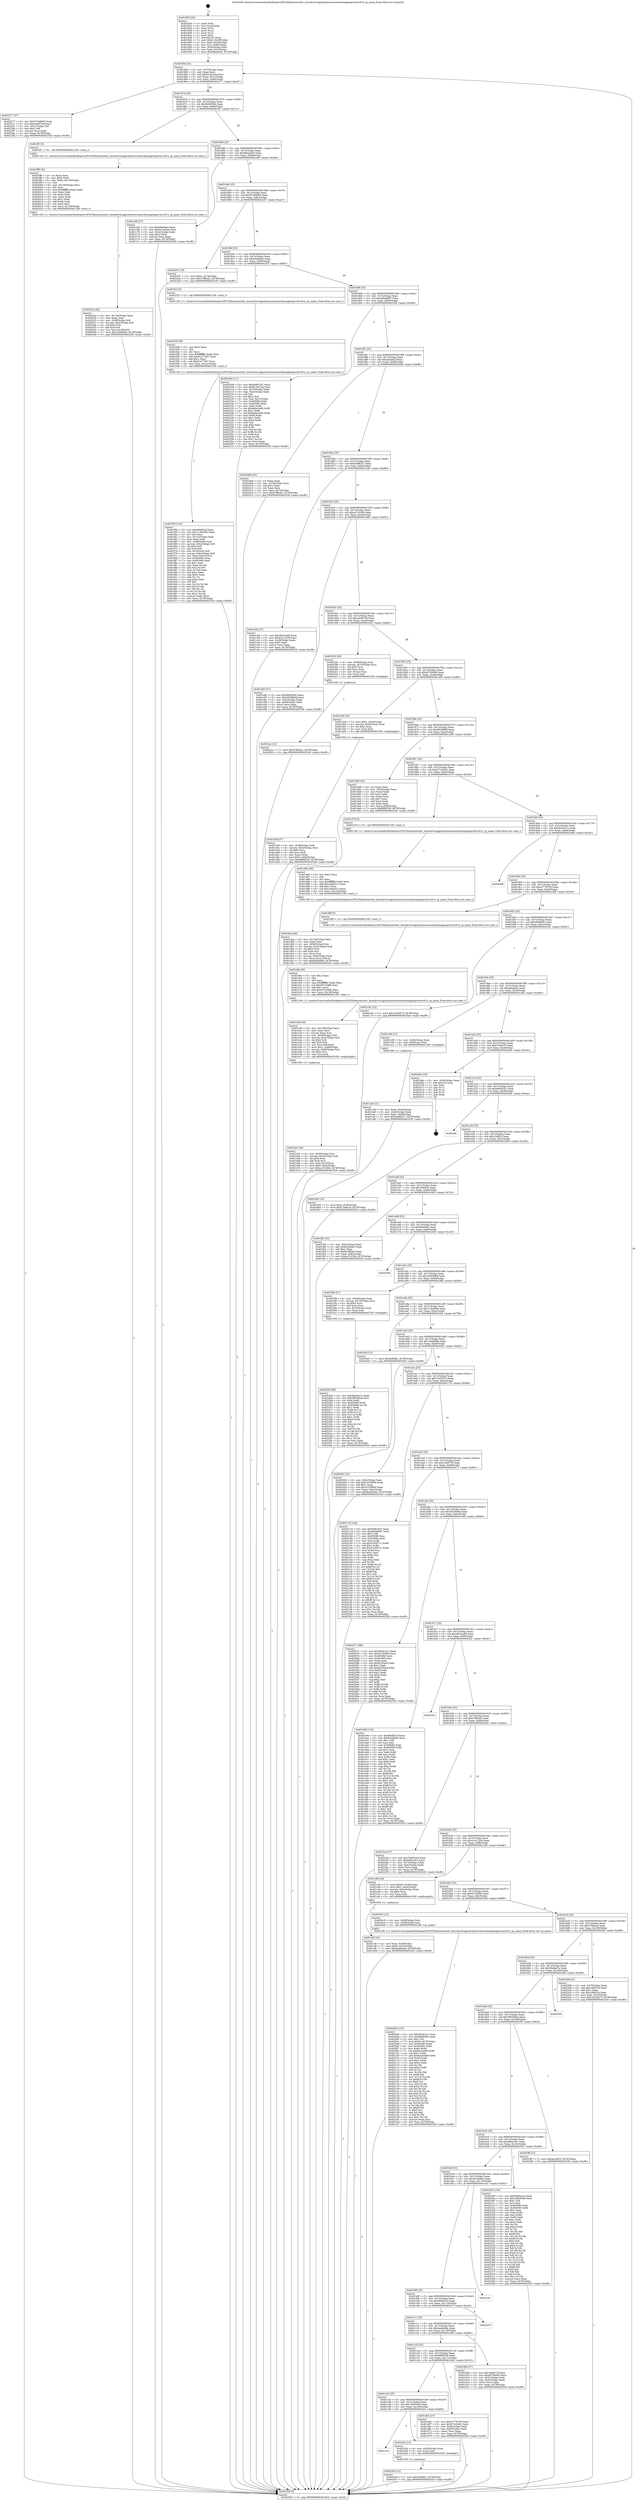 digraph "0x401830" {
  label = "0x401830 (/mnt/c/Users/mathe/Desktop/tcc/POCII/binaries/extr_linuxdriversgpudrmnouveaunvkmenginegrctxnv40.h_cp_name_Final-ollvm.out::main(0))"
  labelloc = "t"
  node[shape=record]

  Entry [label="",width=0.3,height=0.3,shape=circle,fillcolor=black,style=filled]
  "0x40185d" [label="{
     0x40185d [23]\l
     | [instrs]\l
     &nbsp;&nbsp;0x40185d \<+3\>: mov -0x78(%rbp),%eax\l
     &nbsp;&nbsp;0x401860 \<+2\>: mov %eax,%ecx\l
     &nbsp;&nbsp;0x401862 \<+6\>: sub $0x8126c1ba,%ecx\l
     &nbsp;&nbsp;0x401868 \<+3\>: mov %eax,-0x7c(%rbp)\l
     &nbsp;&nbsp;0x40186b \<+3\>: mov %ecx,-0x80(%rbp)\l
     &nbsp;&nbsp;0x40186e \<+6\>: je 0000000000402277 \<main+0xa47\>\l
  }"]
  "0x402277" [label="{
     0x402277 [27]\l
     | [instrs]\l
     &nbsp;&nbsp;0x402277 \<+5\>: mov $0x97348650,%eax\l
     &nbsp;&nbsp;0x40227c \<+5\>: mov $0xcee607a9,%ecx\l
     &nbsp;&nbsp;0x402281 \<+3\>: mov -0x21(%rbp),%dl\l
     &nbsp;&nbsp;0x402284 \<+3\>: test $0x1,%dl\l
     &nbsp;&nbsp;0x402287 \<+3\>: cmovne %ecx,%eax\l
     &nbsp;&nbsp;0x40228a \<+3\>: mov %eax,-0x78(%rbp)\l
     &nbsp;&nbsp;0x40228d \<+5\>: jmp 0000000000402528 \<main+0xcf8\>\l
  }"]
  "0x401874" [label="{
     0x401874 [25]\l
     | [instrs]\l
     &nbsp;&nbsp;0x401874 \<+5\>: jmp 0000000000401879 \<main+0x49\>\l
     &nbsp;&nbsp;0x401879 \<+3\>: mov -0x7c(%rbp),%eax\l
     &nbsp;&nbsp;0x40187c \<+5\>: sub $0x8b92f54b,%eax\l
     &nbsp;&nbsp;0x401881 \<+6\>: mov %eax,-0x84(%rbp)\l
     &nbsp;&nbsp;0x401887 \<+6\>: je 0000000000401ff1 \<main+0x7c1\>\l
  }"]
  Exit [label="",width=0.3,height=0.3,shape=circle,fillcolor=black,style=filled,peripheries=2]
  "0x401ff1" [label="{
     0x401ff1 [5]\l
     | [instrs]\l
     &nbsp;&nbsp;0x401ff1 \<+5\>: call 0000000000401160 \<next_i\>\l
     | [calls]\l
     &nbsp;&nbsp;0x401160 \{1\} (/mnt/c/Users/mathe/Desktop/tcc/POCII/binaries/extr_linuxdriversgpudrmnouveaunvkmenginegrctxnv40.h_cp_name_Final-ollvm.out::next_i)\l
  }"]
  "0x40188d" [label="{
     0x40188d [25]\l
     | [instrs]\l
     &nbsp;&nbsp;0x40188d \<+5\>: jmp 0000000000401892 \<main+0x62\>\l
     &nbsp;&nbsp;0x401892 \<+3\>: mov -0x7c(%rbp),%eax\l
     &nbsp;&nbsp;0x401895 \<+5\>: sub $0x96aae030,%eax\l
     &nbsp;&nbsp;0x40189a \<+6\>: mov %eax,-0x88(%rbp)\l
     &nbsp;&nbsp;0x4018a0 \<+6\>: je 0000000000401c66 \<main+0x436\>\l
  }"]
  "0x402430" [label="{
     0x402430 [12]\l
     | [instrs]\l
     &nbsp;&nbsp;0x402430 \<+7\>: movl $0x2248f2c,-0x78(%rbp)\l
     &nbsp;&nbsp;0x402437 \<+5\>: jmp 0000000000402528 \<main+0xcf8\>\l
  }"]
  "0x401c66" [label="{
     0x401c66 [27]\l
     | [instrs]\l
     &nbsp;&nbsp;0x401c66 \<+5\>: mov $0xefea8aea,%eax\l
     &nbsp;&nbsp;0x401c6b \<+5\>: mov $0x5e14edee,%ecx\l
     &nbsp;&nbsp;0x401c70 \<+3\>: mov -0x2c(%rbp),%edx\l
     &nbsp;&nbsp;0x401c73 \<+3\>: cmp $0x2,%edx\l
     &nbsp;&nbsp;0x401c76 \<+3\>: cmovne %ecx,%eax\l
     &nbsp;&nbsp;0x401c79 \<+3\>: mov %eax,-0x78(%rbp)\l
     &nbsp;&nbsp;0x401c7c \<+5\>: jmp 0000000000402528 \<main+0xcf8\>\l
  }"]
  "0x4018a6" [label="{
     0x4018a6 [25]\l
     | [instrs]\l
     &nbsp;&nbsp;0x4018a6 \<+5\>: jmp 00000000004018ab \<main+0x7b\>\l
     &nbsp;&nbsp;0x4018ab \<+3\>: mov -0x7c(%rbp),%eax\l
     &nbsp;&nbsp;0x4018ae \<+5\>: sub $0x97348650,%eax\l
     &nbsp;&nbsp;0x4018b3 \<+6\>: mov %eax,-0x8c(%rbp)\l
     &nbsp;&nbsp;0x4018b9 \<+6\>: je 00000000004022d7 \<main+0xaa7\>\l
  }"]
  "0x402528" [label="{
     0x402528 [5]\l
     | [instrs]\l
     &nbsp;&nbsp;0x402528 \<+5\>: jmp 000000000040185d \<main+0x2d\>\l
  }"]
  "0x401830" [label="{
     0x401830 [45]\l
     | [instrs]\l
     &nbsp;&nbsp;0x401830 \<+1\>: push %rbp\l
     &nbsp;&nbsp;0x401831 \<+3\>: mov %rsp,%rbp\l
     &nbsp;&nbsp;0x401834 \<+2\>: push %r15\l
     &nbsp;&nbsp;0x401836 \<+2\>: push %r14\l
     &nbsp;&nbsp;0x401838 \<+2\>: push %r12\l
     &nbsp;&nbsp;0x40183a \<+1\>: push %rbx\l
     &nbsp;&nbsp;0x40183b \<+7\>: sub $0x120,%rsp\l
     &nbsp;&nbsp;0x401842 \<+7\>: movl $0x0,-0x30(%rbp)\l
     &nbsp;&nbsp;0x401849 \<+3\>: mov %edi,-0x34(%rbp)\l
     &nbsp;&nbsp;0x40184c \<+4\>: mov %rsi,-0x40(%rbp)\l
     &nbsp;&nbsp;0x401850 \<+3\>: mov -0x34(%rbp),%edi\l
     &nbsp;&nbsp;0x401853 \<+3\>: mov %edi,-0x2c(%rbp)\l
     &nbsp;&nbsp;0x401856 \<+7\>: movl $0x96aae030,-0x78(%rbp)\l
  }"]
  "0x401c5c" [label="{
     0x401c5c\l
  }", style=dashed]
  "0x4022d7" [label="{
     0x4022d7 [19]\l
     | [instrs]\l
     &nbsp;&nbsp;0x4022d7 \<+7\>: movl $0x0,-0x74(%rbp)\l
     &nbsp;&nbsp;0x4022de \<+7\>: movl $0x37ff4cb2,-0x78(%rbp)\l
     &nbsp;&nbsp;0x4022e5 \<+5\>: jmp 0000000000402528 \<main+0xcf8\>\l
  }"]
  "0x4018bf" [label="{
     0x4018bf [25]\l
     | [instrs]\l
     &nbsp;&nbsp;0x4018bf \<+5\>: jmp 00000000004018c4 \<main+0x94\>\l
     &nbsp;&nbsp;0x4018c4 \<+3\>: mov -0x7c(%rbp),%eax\l
     &nbsp;&nbsp;0x4018c7 \<+5\>: sub $0x9cbddb4c,%eax\l
     &nbsp;&nbsp;0x4018cc \<+6\>: mov %eax,-0x90(%rbp)\l
     &nbsp;&nbsp;0x4018d2 \<+6\>: je 0000000000401f23 \<main+0x6f3\>\l
  }"]
  "0x402424" [label="{
     0x402424 [12]\l
     | [instrs]\l
     &nbsp;&nbsp;0x402424 \<+4\>: mov -0x58(%rbp),%rax\l
     &nbsp;&nbsp;0x402428 \<+3\>: mov %rax,%rdi\l
     &nbsp;&nbsp;0x40242b \<+5\>: call 0000000000401030 \<free@plt\>\l
     | [calls]\l
     &nbsp;&nbsp;0x401030 \{1\} (unknown)\l
  }"]
  "0x401f23" [label="{
     0x401f23 [5]\l
     | [instrs]\l
     &nbsp;&nbsp;0x401f23 \<+5\>: call 0000000000401160 \<next_i\>\l
     | [calls]\l
     &nbsp;&nbsp;0x401160 \{1\} (/mnt/c/Users/mathe/Desktop/tcc/POCII/binaries/extr_linuxdriversgpudrmnouveaunvkmenginegrctxnv40.h_cp_name_Final-ollvm.out::next_i)\l
  }"]
  "0x4018d8" [label="{
     0x4018d8 [25]\l
     | [instrs]\l
     &nbsp;&nbsp;0x4018d8 \<+5\>: jmp 00000000004018dd \<main+0xad\>\l
     &nbsp;&nbsp;0x4018dd \<+3\>: mov -0x7c(%rbp),%eax\l
     &nbsp;&nbsp;0x4018e0 \<+5\>: sub $0xa82ab697,%eax\l
     &nbsp;&nbsp;0x4018e5 \<+6\>: mov %eax,-0x94(%rbp)\l
     &nbsp;&nbsp;0x4018eb \<+6\>: je 0000000000402208 \<main+0x9d8\>\l
  }"]
  "0x4023a6" [label="{
     0x4023a6 [89]\l
     | [instrs]\l
     &nbsp;&nbsp;0x4023a6 \<+5\>: mov $0x58a9aa7a,%edx\l
     &nbsp;&nbsp;0x4023ab \<+5\>: mov $0x59626bed,%esi\l
     &nbsp;&nbsp;0x4023b0 \<+3\>: xor %r8d,%r8d\l
     &nbsp;&nbsp;0x4023b3 \<+8\>: mov 0x405080,%r9d\l
     &nbsp;&nbsp;0x4023bb \<+8\>: mov 0x405060,%r10d\l
     &nbsp;&nbsp;0x4023c3 \<+4\>: sub $0x1,%r8d\l
     &nbsp;&nbsp;0x4023c7 \<+3\>: mov %r9d,%r11d\l
     &nbsp;&nbsp;0x4023ca \<+3\>: add %r8d,%r11d\l
     &nbsp;&nbsp;0x4023cd \<+4\>: imul %r11d,%r9d\l
     &nbsp;&nbsp;0x4023d1 \<+4\>: and $0x1,%r9d\l
     &nbsp;&nbsp;0x4023d5 \<+4\>: cmp $0x0,%r9d\l
     &nbsp;&nbsp;0x4023d9 \<+3\>: sete %bl\l
     &nbsp;&nbsp;0x4023dc \<+4\>: cmp $0xa,%r10d\l
     &nbsp;&nbsp;0x4023e0 \<+4\>: setl %r14b\l
     &nbsp;&nbsp;0x4023e4 \<+3\>: mov %bl,%r15b\l
     &nbsp;&nbsp;0x4023e7 \<+3\>: and %r14b,%r15b\l
     &nbsp;&nbsp;0x4023ea \<+3\>: xor %r14b,%bl\l
     &nbsp;&nbsp;0x4023ed \<+3\>: or %bl,%r15b\l
     &nbsp;&nbsp;0x4023f0 \<+4\>: test $0x1,%r15b\l
     &nbsp;&nbsp;0x4023f4 \<+3\>: cmovne %esi,%edx\l
     &nbsp;&nbsp;0x4023f7 \<+3\>: mov %edx,-0x78(%rbp)\l
     &nbsp;&nbsp;0x4023fa \<+5\>: jmp 0000000000402528 \<main+0xcf8\>\l
  }"]
  "0x402208" [label="{
     0x402208 [111]\l
     | [instrs]\l
     &nbsp;&nbsp;0x402208 \<+5\>: mov $0xfa083201,%eax\l
     &nbsp;&nbsp;0x40220d \<+5\>: mov $0x8126c1ba,%ecx\l
     &nbsp;&nbsp;0x402212 \<+3\>: mov -0x70(%rbp),%edx\l
     &nbsp;&nbsp;0x402215 \<+3\>: cmp -0x4c(%rbp),%edx\l
     &nbsp;&nbsp;0x402218 \<+4\>: setl %sil\l
     &nbsp;&nbsp;0x40221c \<+4\>: and $0x1,%sil\l
     &nbsp;&nbsp;0x402220 \<+4\>: mov %sil,-0x21(%rbp)\l
     &nbsp;&nbsp;0x402224 \<+7\>: mov 0x405080,%edx\l
     &nbsp;&nbsp;0x40222b \<+7\>: mov 0x405060,%edi\l
     &nbsp;&nbsp;0x402232 \<+3\>: mov %edx,%r8d\l
     &nbsp;&nbsp;0x402235 \<+7\>: sub $0x8a8a2a08,%r8d\l
     &nbsp;&nbsp;0x40223c \<+4\>: sub $0x1,%r8d\l
     &nbsp;&nbsp;0x402240 \<+7\>: add $0x8a8a2a08,%r8d\l
     &nbsp;&nbsp;0x402247 \<+4\>: imul %r8d,%edx\l
     &nbsp;&nbsp;0x40224b \<+3\>: and $0x1,%edx\l
     &nbsp;&nbsp;0x40224e \<+3\>: cmp $0x0,%edx\l
     &nbsp;&nbsp;0x402251 \<+4\>: sete %sil\l
     &nbsp;&nbsp;0x402255 \<+3\>: cmp $0xa,%edi\l
     &nbsp;&nbsp;0x402258 \<+4\>: setl %r9b\l
     &nbsp;&nbsp;0x40225c \<+3\>: mov %sil,%r10b\l
     &nbsp;&nbsp;0x40225f \<+3\>: and %r9b,%r10b\l
     &nbsp;&nbsp;0x402262 \<+3\>: xor %r9b,%sil\l
     &nbsp;&nbsp;0x402265 \<+3\>: or %sil,%r10b\l
     &nbsp;&nbsp;0x402268 \<+4\>: test $0x1,%r10b\l
     &nbsp;&nbsp;0x40226c \<+3\>: cmovne %ecx,%eax\l
     &nbsp;&nbsp;0x40226f \<+3\>: mov %eax,-0x78(%rbp)\l
     &nbsp;&nbsp;0x402272 \<+5\>: jmp 0000000000402528 \<main+0xcf8\>\l
  }"]
  "0x4018f1" [label="{
     0x4018f1 [25]\l
     | [instrs]\l
     &nbsp;&nbsp;0x4018f1 \<+5\>: jmp 00000000004018f6 \<main+0xc6\>\l
     &nbsp;&nbsp;0x4018f6 \<+3\>: mov -0x7c(%rbp),%eax\l
     &nbsp;&nbsp;0x4018f9 \<+5\>: sub $0xadc4ef1f,%eax\l
     &nbsp;&nbsp;0x4018fe \<+6\>: mov %eax,-0x98(%rbp)\l
     &nbsp;&nbsp;0x401904 \<+6\>: je 000000000040240b \<main+0xbdb\>\l
  }"]
  "0x4022ac" [label="{
     0x4022ac [12]\l
     | [instrs]\l
     &nbsp;&nbsp;0x4022ac \<+7\>: movl $0x57fbf2aa,-0x78(%rbp)\l
     &nbsp;&nbsp;0x4022b3 \<+5\>: jmp 0000000000402528 \<main+0xcf8\>\l
  }"]
  "0x40240b" [label="{
     0x40240b [25]\l
     | [instrs]\l
     &nbsp;&nbsp;0x40240b \<+2\>: xor %eax,%eax\l
     &nbsp;&nbsp;0x40240d \<+3\>: mov -0x74(%rbp),%ecx\l
     &nbsp;&nbsp;0x402410 \<+3\>: sub $0x1,%eax\l
     &nbsp;&nbsp;0x402413 \<+2\>: sub %eax,%ecx\l
     &nbsp;&nbsp;0x402415 \<+3\>: mov %ecx,-0x74(%rbp)\l
     &nbsp;&nbsp;0x402418 \<+7\>: movl $0x37ff4cb2,-0x78(%rbp)\l
     &nbsp;&nbsp;0x40241f \<+5\>: jmp 0000000000402528 \<main+0xcf8\>\l
  }"]
  "0x40190a" [label="{
     0x40190a [25]\l
     | [instrs]\l
     &nbsp;&nbsp;0x40190a \<+5\>: jmp 000000000040190f \<main+0xdf\>\l
     &nbsp;&nbsp;0x40190f \<+3\>: mov -0x7c(%rbp),%eax\l
     &nbsp;&nbsp;0x401912 \<+5\>: sub $0xb4df8237,%eax\l
     &nbsp;&nbsp;0x401917 \<+6\>: mov %eax,-0x9c(%rbp)\l
     &nbsp;&nbsp;0x40191d \<+6\>: je 0000000000401cbb \<main+0x48b\>\l
  }"]
  "0x4020d5" [label="{
     0x4020d5 [151]\l
     | [instrs]\l
     &nbsp;&nbsp;0x4020d5 \<+5\>: mov $0xdb441e1c,%esi\l
     &nbsp;&nbsp;0x4020da \<+5\>: mov $0xe6bfb90c,%eax\l
     &nbsp;&nbsp;0x4020df \<+2\>: mov $0x1,%cl\l
     &nbsp;&nbsp;0x4020e1 \<+7\>: movl $0x0,-0x70(%rbp)\l
     &nbsp;&nbsp;0x4020e8 \<+7\>: mov 0x405080,%edx\l
     &nbsp;&nbsp;0x4020ef \<+8\>: mov 0x405060,%r8d\l
     &nbsp;&nbsp;0x4020f7 \<+3\>: mov %edx,%r9d\l
     &nbsp;&nbsp;0x4020fa \<+7\>: sub $0x6ce3c098,%r9d\l
     &nbsp;&nbsp;0x402101 \<+4\>: sub $0x1,%r9d\l
     &nbsp;&nbsp;0x402105 \<+7\>: add $0x6ce3c098,%r9d\l
     &nbsp;&nbsp;0x40210c \<+4\>: imul %r9d,%edx\l
     &nbsp;&nbsp;0x402110 \<+3\>: and $0x1,%edx\l
     &nbsp;&nbsp;0x402113 \<+3\>: cmp $0x0,%edx\l
     &nbsp;&nbsp;0x402116 \<+4\>: sete %r10b\l
     &nbsp;&nbsp;0x40211a \<+4\>: cmp $0xa,%r8d\l
     &nbsp;&nbsp;0x40211e \<+4\>: setl %r11b\l
     &nbsp;&nbsp;0x402122 \<+3\>: mov %r10b,%bl\l
     &nbsp;&nbsp;0x402125 \<+3\>: xor $0xff,%bl\l
     &nbsp;&nbsp;0x402128 \<+3\>: mov %r11b,%r14b\l
     &nbsp;&nbsp;0x40212b \<+4\>: xor $0xff,%r14b\l
     &nbsp;&nbsp;0x40212f \<+3\>: xor $0x0,%cl\l
     &nbsp;&nbsp;0x402132 \<+3\>: mov %bl,%r15b\l
     &nbsp;&nbsp;0x402135 \<+4\>: and $0x0,%r15b\l
     &nbsp;&nbsp;0x402139 \<+3\>: and %cl,%r10b\l
     &nbsp;&nbsp;0x40213c \<+3\>: mov %r14b,%r12b\l
     &nbsp;&nbsp;0x40213f \<+4\>: and $0x0,%r12b\l
     &nbsp;&nbsp;0x402143 \<+3\>: and %cl,%r11b\l
     &nbsp;&nbsp;0x402146 \<+3\>: or %r10b,%r15b\l
     &nbsp;&nbsp;0x402149 \<+3\>: or %r11b,%r12b\l
     &nbsp;&nbsp;0x40214c \<+3\>: xor %r12b,%r15b\l
     &nbsp;&nbsp;0x40214f \<+3\>: or %r14b,%bl\l
     &nbsp;&nbsp;0x402152 \<+3\>: xor $0xff,%bl\l
     &nbsp;&nbsp;0x402155 \<+3\>: or $0x0,%cl\l
     &nbsp;&nbsp;0x402158 \<+2\>: and %cl,%bl\l
     &nbsp;&nbsp;0x40215a \<+3\>: or %bl,%r15b\l
     &nbsp;&nbsp;0x40215d \<+4\>: test $0x1,%r15b\l
     &nbsp;&nbsp;0x402161 \<+3\>: cmovne %eax,%esi\l
     &nbsp;&nbsp;0x402164 \<+3\>: mov %esi,-0x78(%rbp)\l
     &nbsp;&nbsp;0x402167 \<+5\>: jmp 0000000000402528 \<main+0xcf8\>\l
  }"]
  "0x401cbb" [label="{
     0x401cbb [27]\l
     | [instrs]\l
     &nbsp;&nbsp;0x401cbb \<+5\>: mov $0x2825ce68,%eax\l
     &nbsp;&nbsp;0x401cc0 \<+5\>: mov $0x41e11259,%ecx\l
     &nbsp;&nbsp;0x401cc5 \<+3\>: mov -0x28(%rbp),%edx\l
     &nbsp;&nbsp;0x401cc8 \<+3\>: cmp $0x0,%edx\l
     &nbsp;&nbsp;0x401ccb \<+3\>: cmove %ecx,%eax\l
     &nbsp;&nbsp;0x401cce \<+3\>: mov %eax,-0x78(%rbp)\l
     &nbsp;&nbsp;0x401cd1 \<+5\>: jmp 0000000000402528 \<main+0xcf8\>\l
  }"]
  "0x401923" [label="{
     0x401923 [25]\l
     | [instrs]\l
     &nbsp;&nbsp;0x401923 \<+5\>: jmp 0000000000401928 \<main+0xf8\>\l
     &nbsp;&nbsp;0x401928 \<+3\>: mov -0x7c(%rbp),%eax\l
     &nbsp;&nbsp;0x40192b \<+5\>: sub $0xca7c530b,%eax\l
     &nbsp;&nbsp;0x401930 \<+6\>: mov %eax,-0xa0(%rbp)\l
     &nbsp;&nbsp;0x401936 \<+6\>: je 0000000000401e82 \<main+0x652\>\l
  }"]
  "0x40202a" [label="{
     0x40202a [40]\l
     | [instrs]\l
     &nbsp;&nbsp;0x40202a \<+6\>: mov -0x134(%rbp),%ecx\l
     &nbsp;&nbsp;0x402030 \<+3\>: imul %eax,%ecx\l
     &nbsp;&nbsp;0x402033 \<+4\>: mov -0x58(%rbp),%r8\l
     &nbsp;&nbsp;0x402037 \<+4\>: movslq -0x5c(%rbp),%r9\l
     &nbsp;&nbsp;0x40203b \<+4\>: shl $0x5,%r9\l
     &nbsp;&nbsp;0x40203f \<+3\>: add %r9,%r8\l
     &nbsp;&nbsp;0x402042 \<+4\>: mov %ecx,0x18(%r8)\l
     &nbsp;&nbsp;0x402046 \<+7\>: movl $0x1444b80e,-0x78(%rbp)\l
     &nbsp;&nbsp;0x40204d \<+5\>: jmp 0000000000402528 \<main+0xcf8\>\l
  }"]
  "0x401e82" [label="{
     0x401e82 [27]\l
     | [instrs]\l
     &nbsp;&nbsp;0x401e82 \<+5\>: mov $0x8b92f54b,%eax\l
     &nbsp;&nbsp;0x401e87 \<+5\>: mov $0x26528b0d,%ecx\l
     &nbsp;&nbsp;0x401e8c \<+3\>: mov -0x6c(%rbp),%edx\l
     &nbsp;&nbsp;0x401e8f \<+3\>: cmp -0x68(%rbp),%edx\l
     &nbsp;&nbsp;0x401e92 \<+3\>: cmovl %ecx,%eax\l
     &nbsp;&nbsp;0x401e95 \<+3\>: mov %eax,-0x78(%rbp)\l
     &nbsp;&nbsp;0x401e98 \<+5\>: jmp 0000000000402528 \<main+0xcf8\>\l
  }"]
  "0x40193c" [label="{
     0x40193c [25]\l
     | [instrs]\l
     &nbsp;&nbsp;0x40193c \<+5\>: jmp 0000000000401941 \<main+0x111\>\l
     &nbsp;&nbsp;0x401941 \<+3\>: mov -0x7c(%rbp),%eax\l
     &nbsp;&nbsp;0x401944 \<+5\>: sub $0xcee607a9,%eax\l
     &nbsp;&nbsp;0x401949 \<+6\>: mov %eax,-0xa4(%rbp)\l
     &nbsp;&nbsp;0x40194f \<+6\>: je 0000000000402292 \<main+0xa62\>\l
  }"]
  "0x401ff6" [label="{
     0x401ff6 [52]\l
     | [instrs]\l
     &nbsp;&nbsp;0x401ff6 \<+2\>: xor %ecx,%ecx\l
     &nbsp;&nbsp;0x401ff8 \<+5\>: mov $0x2,%edx\l
     &nbsp;&nbsp;0x401ffd \<+6\>: mov %edx,-0x130(%rbp)\l
     &nbsp;&nbsp;0x402003 \<+1\>: cltd\l
     &nbsp;&nbsp;0x402004 \<+6\>: mov -0x130(%rbp),%esi\l
     &nbsp;&nbsp;0x40200a \<+2\>: idiv %esi\l
     &nbsp;&nbsp;0x40200c \<+6\>: imul $0xfffffffe,%edx,%edx\l
     &nbsp;&nbsp;0x402012 \<+2\>: mov %ecx,%edi\l
     &nbsp;&nbsp;0x402014 \<+2\>: sub %edx,%edi\l
     &nbsp;&nbsp;0x402016 \<+2\>: mov %ecx,%edx\l
     &nbsp;&nbsp;0x402018 \<+3\>: sub $0x1,%edx\l
     &nbsp;&nbsp;0x40201b \<+2\>: add %edx,%edi\l
     &nbsp;&nbsp;0x40201d \<+2\>: sub %edi,%ecx\l
     &nbsp;&nbsp;0x40201f \<+6\>: mov %ecx,-0x134(%rbp)\l
     &nbsp;&nbsp;0x402025 \<+5\>: call 0000000000401160 \<next_i\>\l
     | [calls]\l
     &nbsp;&nbsp;0x401160 \{1\} (/mnt/c/Users/mathe/Desktop/tcc/POCII/binaries/extr_linuxdriversgpudrmnouveaunvkmenginegrctxnv40.h_cp_name_Final-ollvm.out::next_i)\l
  }"]
  "0x402292" [label="{
     0x402292 [26]\l
     | [instrs]\l
     &nbsp;&nbsp;0x402292 \<+4\>: mov -0x58(%rbp),%rax\l
     &nbsp;&nbsp;0x402296 \<+4\>: movslq -0x70(%rbp),%rcx\l
     &nbsp;&nbsp;0x40229a \<+4\>: shl $0x5,%rcx\l
     &nbsp;&nbsp;0x40229e \<+3\>: add %rcx,%rax\l
     &nbsp;&nbsp;0x4022a1 \<+3\>: mov (%rax),%rax\l
     &nbsp;&nbsp;0x4022a4 \<+3\>: mov %rax,%rdi\l
     &nbsp;&nbsp;0x4022a7 \<+5\>: call 0000000000401030 \<free@plt\>\l
     | [calls]\l
     &nbsp;&nbsp;0x401030 \{1\} (unknown)\l
  }"]
  "0x401955" [label="{
     0x401955 [25]\l
     | [instrs]\l
     &nbsp;&nbsp;0x401955 \<+5\>: jmp 000000000040195a \<main+0x12a\>\l
     &nbsp;&nbsp;0x40195a \<+3\>: mov -0x7c(%rbp),%eax\l
     &nbsp;&nbsp;0x40195d \<+5\>: sub $0xd57d5b06,%eax\l
     &nbsp;&nbsp;0x401962 \<+6\>: mov %eax,-0xa8(%rbp)\l
     &nbsp;&nbsp;0x401968 \<+6\>: je 0000000000401d26 \<main+0x4f6\>\l
  }"]
  "0x401f50" [label="{
     0x401f50 [118]\l
     | [instrs]\l
     &nbsp;&nbsp;0x401f50 \<+5\>: mov $0x66b852cf,%ecx\l
     &nbsp;&nbsp;0x401f55 \<+5\>: mov $0x113b40b0,%edx\l
     &nbsp;&nbsp;0x401f5a \<+2\>: xor %esi,%esi\l
     &nbsp;&nbsp;0x401f5c \<+6\>: mov -0x12c(%rbp),%edi\l
     &nbsp;&nbsp;0x401f62 \<+3\>: imul %eax,%edi\l
     &nbsp;&nbsp;0x401f65 \<+4\>: mov -0x58(%rbp),%r8\l
     &nbsp;&nbsp;0x401f69 \<+4\>: movslq -0x5c(%rbp),%r9\l
     &nbsp;&nbsp;0x401f6d \<+4\>: shl $0x5,%r9\l
     &nbsp;&nbsp;0x401f71 \<+3\>: add %r9,%r8\l
     &nbsp;&nbsp;0x401f74 \<+4\>: mov 0x10(%r8),%r8\l
     &nbsp;&nbsp;0x401f78 \<+4\>: movslq -0x6c(%rbp),%r9\l
     &nbsp;&nbsp;0x401f7c \<+4\>: mov %edi,(%r8,%r9,4)\l
     &nbsp;&nbsp;0x401f80 \<+7\>: mov 0x405080,%eax\l
     &nbsp;&nbsp;0x401f87 \<+7\>: mov 0x405060,%edi\l
     &nbsp;&nbsp;0x401f8e \<+3\>: sub $0x1,%esi\l
     &nbsp;&nbsp;0x401f91 \<+3\>: mov %eax,%r10d\l
     &nbsp;&nbsp;0x401f94 \<+3\>: add %esi,%r10d\l
     &nbsp;&nbsp;0x401f97 \<+4\>: imul %r10d,%eax\l
     &nbsp;&nbsp;0x401f9b \<+3\>: and $0x1,%eax\l
     &nbsp;&nbsp;0x401f9e \<+3\>: cmp $0x0,%eax\l
     &nbsp;&nbsp;0x401fa1 \<+4\>: sete %r11b\l
     &nbsp;&nbsp;0x401fa5 \<+3\>: cmp $0xa,%edi\l
     &nbsp;&nbsp;0x401fa8 \<+3\>: setl %bl\l
     &nbsp;&nbsp;0x401fab \<+3\>: mov %r11b,%r14b\l
     &nbsp;&nbsp;0x401fae \<+3\>: and %bl,%r14b\l
     &nbsp;&nbsp;0x401fb1 \<+3\>: xor %bl,%r11b\l
     &nbsp;&nbsp;0x401fb4 \<+3\>: or %r11b,%r14b\l
     &nbsp;&nbsp;0x401fb7 \<+4\>: test $0x1,%r14b\l
     &nbsp;&nbsp;0x401fbb \<+3\>: cmovne %edx,%ecx\l
     &nbsp;&nbsp;0x401fbe \<+3\>: mov %ecx,-0x78(%rbp)\l
     &nbsp;&nbsp;0x401fc1 \<+5\>: jmp 0000000000402528 \<main+0xcf8\>\l
  }"]
  "0x401d26" [label="{
     0x401d26 [23]\l
     | [instrs]\l
     &nbsp;&nbsp;0x401d26 \<+7\>: movl $0x1,-0x60(%rbp)\l
     &nbsp;&nbsp;0x401d2d \<+4\>: movslq -0x60(%rbp),%rax\l
     &nbsp;&nbsp;0x401d31 \<+4\>: shl $0x2,%rax\l
     &nbsp;&nbsp;0x401d35 \<+3\>: mov %rax,%rdi\l
     &nbsp;&nbsp;0x401d38 \<+5\>: call 0000000000401050 \<malloc@plt\>\l
     | [calls]\l
     &nbsp;&nbsp;0x401050 \{1\} (unknown)\l
  }"]
  "0x40196e" [label="{
     0x40196e [25]\l
     | [instrs]\l
     &nbsp;&nbsp;0x40196e \<+5\>: jmp 0000000000401973 \<main+0x143\>\l
     &nbsp;&nbsp;0x401973 \<+3\>: mov -0x7c(%rbp),%eax\l
     &nbsp;&nbsp;0x401976 \<+5\>: sub $0xd62d0f06,%eax\l
     &nbsp;&nbsp;0x40197b \<+6\>: mov %eax,-0xac(%rbp)\l
     &nbsp;&nbsp;0x401981 \<+6\>: je 0000000000401dd8 \<main+0x5a8\>\l
  }"]
  "0x401f28" [label="{
     0x401f28 [40]\l
     | [instrs]\l
     &nbsp;&nbsp;0x401f28 \<+5\>: mov $0x2,%ecx\l
     &nbsp;&nbsp;0x401f2d \<+1\>: cltd\l
     &nbsp;&nbsp;0x401f2e \<+2\>: idiv %ecx\l
     &nbsp;&nbsp;0x401f30 \<+6\>: imul $0xfffffffe,%edx,%ecx\l
     &nbsp;&nbsp;0x401f36 \<+6\>: add $0x81477367,%ecx\l
     &nbsp;&nbsp;0x401f3c \<+3\>: add $0x1,%ecx\l
     &nbsp;&nbsp;0x401f3f \<+6\>: sub $0x81477367,%ecx\l
     &nbsp;&nbsp;0x401f45 \<+6\>: mov %ecx,-0x12c(%rbp)\l
     &nbsp;&nbsp;0x401f4b \<+5\>: call 0000000000401160 \<next_i\>\l
     | [calls]\l
     &nbsp;&nbsp;0x401160 \{1\} (/mnt/c/Users/mathe/Desktop/tcc/POCII/binaries/extr_linuxdriversgpudrmnouveaunvkmenginegrctxnv40.h_cp_name_Final-ollvm.out::next_i)\l
  }"]
  "0x401dd8" [label="{
     0x401dd8 [33]\l
     | [instrs]\l
     &nbsp;&nbsp;0x401dd8 \<+2\>: xor %eax,%eax\l
     &nbsp;&nbsp;0x401dda \<+3\>: mov -0x64(%rbp),%ecx\l
     &nbsp;&nbsp;0x401ddd \<+2\>: mov %eax,%edx\l
     &nbsp;&nbsp;0x401ddf \<+2\>: sub %ecx,%edx\l
     &nbsp;&nbsp;0x401de1 \<+2\>: mov %eax,%ecx\l
     &nbsp;&nbsp;0x401de3 \<+3\>: sub $0x1,%ecx\l
     &nbsp;&nbsp;0x401de6 \<+2\>: add %ecx,%edx\l
     &nbsp;&nbsp;0x401de8 \<+2\>: sub %edx,%eax\l
     &nbsp;&nbsp;0x401dea \<+3\>: mov %eax,-0x64(%rbp)\l
     &nbsp;&nbsp;0x401ded \<+7\>: movl $0x6f90f338,-0x78(%rbp)\l
     &nbsp;&nbsp;0x401df4 \<+5\>: jmp 0000000000402528 \<main+0xcf8\>\l
  }"]
  "0x401987" [label="{
     0x401987 [25]\l
     | [instrs]\l
     &nbsp;&nbsp;0x401987 \<+5\>: jmp 000000000040198c \<main+0x15c\>\l
     &nbsp;&nbsp;0x40198c \<+3\>: mov -0x7c(%rbp),%eax\l
     &nbsp;&nbsp;0x40198f \<+5\>: sub $0xd71d3461,%eax\l
     &nbsp;&nbsp;0x401994 \<+6\>: mov %eax,-0xb0(%rbp)\l
     &nbsp;&nbsp;0x40199a \<+6\>: je 0000000000401d7d \<main+0x54d\>\l
  }"]
  "0x401e5c" [label="{
     0x401e5c [38]\l
     | [instrs]\l
     &nbsp;&nbsp;0x401e5c \<+4\>: mov -0x58(%rbp),%rsi\l
     &nbsp;&nbsp;0x401e60 \<+4\>: movslq -0x5c(%rbp),%rdi\l
     &nbsp;&nbsp;0x401e64 \<+4\>: shl $0x5,%rdi\l
     &nbsp;&nbsp;0x401e68 \<+3\>: add %rdi,%rsi\l
     &nbsp;&nbsp;0x401e6b \<+4\>: mov %rax,0x10(%rsi)\l
     &nbsp;&nbsp;0x401e6f \<+7\>: movl $0x0,-0x6c(%rbp)\l
     &nbsp;&nbsp;0x401e76 \<+7\>: movl $0xca7c530b,-0x78(%rbp)\l
     &nbsp;&nbsp;0x401e7d \<+5\>: jmp 0000000000402528 \<main+0xcf8\>\l
  }"]
  "0x401d7d" [label="{
     0x401d7d [5]\l
     | [instrs]\l
     &nbsp;&nbsp;0x401d7d \<+5\>: call 0000000000401160 \<next_i\>\l
     | [calls]\l
     &nbsp;&nbsp;0x401160 \{1\} (/mnt/c/Users/mathe/Desktop/tcc/POCII/binaries/extr_linuxdriversgpudrmnouveaunvkmenginegrctxnv40.h_cp_name_Final-ollvm.out::next_i)\l
  }"]
  "0x4019a0" [label="{
     0x4019a0 [25]\l
     | [instrs]\l
     &nbsp;&nbsp;0x4019a0 \<+5\>: jmp 00000000004019a5 \<main+0x175\>\l
     &nbsp;&nbsp;0x4019a5 \<+3\>: mov -0x7c(%rbp),%eax\l
     &nbsp;&nbsp;0x4019a8 \<+5\>: sub $0xdb441e1c,%eax\l
     &nbsp;&nbsp;0x4019ad \<+6\>: mov %eax,-0xb4(%rbp)\l
     &nbsp;&nbsp;0x4019b3 \<+6\>: je 00000000004024db \<main+0xcab\>\l
  }"]
  "0x401e26" [label="{
     0x401e26 [54]\l
     | [instrs]\l
     &nbsp;&nbsp;0x401e26 \<+6\>: mov -0x128(%rbp),%ecx\l
     &nbsp;&nbsp;0x401e2c \<+3\>: imul %eax,%ecx\l
     &nbsp;&nbsp;0x401e2f \<+3\>: movslq %ecx,%rsi\l
     &nbsp;&nbsp;0x401e32 \<+4\>: mov -0x58(%rbp),%rdi\l
     &nbsp;&nbsp;0x401e36 \<+4\>: movslq -0x5c(%rbp),%r8\l
     &nbsp;&nbsp;0x401e3a \<+4\>: shl $0x5,%r8\l
     &nbsp;&nbsp;0x401e3e \<+3\>: add %r8,%rdi\l
     &nbsp;&nbsp;0x401e41 \<+4\>: mov %rsi,0x8(%rdi)\l
     &nbsp;&nbsp;0x401e45 \<+7\>: movl $0x1,-0x68(%rbp)\l
     &nbsp;&nbsp;0x401e4c \<+4\>: movslq -0x68(%rbp),%rsi\l
     &nbsp;&nbsp;0x401e50 \<+4\>: shl $0x2,%rsi\l
     &nbsp;&nbsp;0x401e54 \<+3\>: mov %rsi,%rdi\l
     &nbsp;&nbsp;0x401e57 \<+5\>: call 0000000000401050 \<malloc@plt\>\l
     | [calls]\l
     &nbsp;&nbsp;0x401050 \{1\} (unknown)\l
  }"]
  "0x4024db" [label="{
     0x4024db\l
  }", style=dashed]
  "0x4019b9" [label="{
     0x4019b9 [25]\l
     | [instrs]\l
     &nbsp;&nbsp;0x4019b9 \<+5\>: jmp 00000000004019be \<main+0x18e\>\l
     &nbsp;&nbsp;0x4019be \<+3\>: mov -0x7c(%rbp),%eax\l
     &nbsp;&nbsp;0x4019c1 \<+5\>: sub $0xe1779729,%eax\l
     &nbsp;&nbsp;0x4019c6 \<+6\>: mov %eax,-0xb8(%rbp)\l
     &nbsp;&nbsp;0x4019cc \<+6\>: je 0000000000401df9 \<main+0x5c9\>\l
  }"]
  "0x401dfe" [label="{
     0x401dfe [40]\l
     | [instrs]\l
     &nbsp;&nbsp;0x401dfe \<+5\>: mov $0x2,%ecx\l
     &nbsp;&nbsp;0x401e03 \<+1\>: cltd\l
     &nbsp;&nbsp;0x401e04 \<+2\>: idiv %ecx\l
     &nbsp;&nbsp;0x401e06 \<+6\>: imul $0xfffffffe,%edx,%ecx\l
     &nbsp;&nbsp;0x401e0c \<+6\>: sub $0x407c3486,%ecx\l
     &nbsp;&nbsp;0x401e12 \<+3\>: add $0x1,%ecx\l
     &nbsp;&nbsp;0x401e15 \<+6\>: add $0x407c3486,%ecx\l
     &nbsp;&nbsp;0x401e1b \<+6\>: mov %ecx,-0x128(%rbp)\l
     &nbsp;&nbsp;0x401e21 \<+5\>: call 0000000000401160 \<next_i\>\l
     | [calls]\l
     &nbsp;&nbsp;0x401160 \{1\} (/mnt/c/Users/mathe/Desktop/tcc/POCII/binaries/extr_linuxdriversgpudrmnouveaunvkmenginegrctxnv40.h_cp_name_Final-ollvm.out::next_i)\l
  }"]
  "0x401df9" [label="{
     0x401df9 [5]\l
     | [instrs]\l
     &nbsp;&nbsp;0x401df9 \<+5\>: call 0000000000401160 \<next_i\>\l
     | [calls]\l
     &nbsp;&nbsp;0x401160 \{1\} (/mnt/c/Users/mathe/Desktop/tcc/POCII/binaries/extr_linuxdriversgpudrmnouveaunvkmenginegrctxnv40.h_cp_name_Final-ollvm.out::next_i)\l
  }"]
  "0x4019d2" [label="{
     0x4019d2 [25]\l
     | [instrs]\l
     &nbsp;&nbsp;0x4019d2 \<+5\>: jmp 00000000004019d7 \<main+0x1a7\>\l
     &nbsp;&nbsp;0x4019d7 \<+3\>: mov -0x7c(%rbp),%eax\l
     &nbsp;&nbsp;0x4019da \<+5\>: sub $0xe6bfb90c,%eax\l
     &nbsp;&nbsp;0x4019df \<+6\>: mov %eax,-0xbc(%rbp)\l
     &nbsp;&nbsp;0x4019e5 \<+6\>: je 000000000040216c \<main+0x93c\>\l
  }"]
  "0x401daa" [label="{
     0x401daa [46]\l
     | [instrs]\l
     &nbsp;&nbsp;0x401daa \<+6\>: mov -0x124(%rbp),%ecx\l
     &nbsp;&nbsp;0x401db0 \<+3\>: imul %eax,%ecx\l
     &nbsp;&nbsp;0x401db3 \<+4\>: mov -0x58(%rbp),%rsi\l
     &nbsp;&nbsp;0x401db7 \<+4\>: movslq -0x5c(%rbp),%rdi\l
     &nbsp;&nbsp;0x401dbb \<+4\>: shl $0x5,%rdi\l
     &nbsp;&nbsp;0x401dbf \<+3\>: add %rdi,%rsi\l
     &nbsp;&nbsp;0x401dc2 \<+3\>: mov (%rsi),%rsi\l
     &nbsp;&nbsp;0x401dc5 \<+4\>: movslq -0x64(%rbp),%rdi\l
     &nbsp;&nbsp;0x401dc9 \<+3\>: mov %ecx,(%rsi,%rdi,4)\l
     &nbsp;&nbsp;0x401dcc \<+7\>: movl $0xd62d0f06,-0x78(%rbp)\l
     &nbsp;&nbsp;0x401dd3 \<+5\>: jmp 0000000000402528 \<main+0xcf8\>\l
  }"]
  "0x40216c" [label="{
     0x40216c [12]\l
     | [instrs]\l
     &nbsp;&nbsp;0x40216c \<+7\>: movl $0x15e35b75,-0x78(%rbp)\l
     &nbsp;&nbsp;0x402173 \<+5\>: jmp 0000000000402528 \<main+0xcf8\>\l
  }"]
  "0x4019eb" [label="{
     0x4019eb [25]\l
     | [instrs]\l
     &nbsp;&nbsp;0x4019eb \<+5\>: jmp 00000000004019f0 \<main+0x1c0\>\l
     &nbsp;&nbsp;0x4019f0 \<+3\>: mov -0x7c(%rbp),%eax\l
     &nbsp;&nbsp;0x4019f3 \<+5\>: sub $0xefea8aea,%eax\l
     &nbsp;&nbsp;0x4019f8 \<+6\>: mov %eax,-0xc0(%rbp)\l
     &nbsp;&nbsp;0x4019fe \<+6\>: je 0000000000401c99 \<main+0x469\>\l
  }"]
  "0x401d82" [label="{
     0x401d82 [40]\l
     | [instrs]\l
     &nbsp;&nbsp;0x401d82 \<+5\>: mov $0x2,%ecx\l
     &nbsp;&nbsp;0x401d87 \<+1\>: cltd\l
     &nbsp;&nbsp;0x401d88 \<+2\>: idiv %ecx\l
     &nbsp;&nbsp;0x401d8a \<+6\>: imul $0xfffffffe,%edx,%ecx\l
     &nbsp;&nbsp;0x401d90 \<+6\>: add $0xc4a8421c,%ecx\l
     &nbsp;&nbsp;0x401d96 \<+3\>: add $0x1,%ecx\l
     &nbsp;&nbsp;0x401d99 \<+6\>: sub $0xc4a8421c,%ecx\l
     &nbsp;&nbsp;0x401d9f \<+6\>: mov %ecx,-0x124(%rbp)\l
     &nbsp;&nbsp;0x401da5 \<+5\>: call 0000000000401160 \<next_i\>\l
     | [calls]\l
     &nbsp;&nbsp;0x401160 \{1\} (/mnt/c/Users/mathe/Desktop/tcc/POCII/binaries/extr_linuxdriversgpudrmnouveaunvkmenginegrctxnv40.h_cp_name_Final-ollvm.out::next_i)\l
  }"]
  "0x401c99" [label="{
     0x401c99 [13]\l
     | [instrs]\l
     &nbsp;&nbsp;0x401c99 \<+4\>: mov -0x40(%rbp),%rax\l
     &nbsp;&nbsp;0x401c9d \<+4\>: mov 0x8(%rax),%rdi\l
     &nbsp;&nbsp;0x401ca1 \<+5\>: call 0000000000401060 \<atoi@plt\>\l
     | [calls]\l
     &nbsp;&nbsp;0x401060 \{1\} (unknown)\l
  }"]
  "0x401a04" [label="{
     0x401a04 [25]\l
     | [instrs]\l
     &nbsp;&nbsp;0x401a04 \<+5\>: jmp 0000000000401a09 \<main+0x1d9\>\l
     &nbsp;&nbsp;0x401a09 \<+3\>: mov -0x7c(%rbp),%eax\l
     &nbsp;&nbsp;0x401a0c \<+5\>: sub $0xf73e0a19,%eax\l
     &nbsp;&nbsp;0x401a11 \<+6\>: mov %eax,-0xc4(%rbp)\l
     &nbsp;&nbsp;0x401a17 \<+6\>: je 000000000040246c \<main+0xc3c\>\l
  }"]
  "0x401ca6" [label="{
     0x401ca6 [21]\l
     | [instrs]\l
     &nbsp;&nbsp;0x401ca6 \<+3\>: mov %eax,-0x44(%rbp)\l
     &nbsp;&nbsp;0x401ca9 \<+3\>: mov -0x44(%rbp),%eax\l
     &nbsp;&nbsp;0x401cac \<+3\>: mov %eax,-0x28(%rbp)\l
     &nbsp;&nbsp;0x401caf \<+7\>: movl $0xb4df8237,-0x78(%rbp)\l
     &nbsp;&nbsp;0x401cb6 \<+5\>: jmp 0000000000402528 \<main+0xcf8\>\l
  }"]
  "0x401c43" [label="{
     0x401c43 [25]\l
     | [instrs]\l
     &nbsp;&nbsp;0x401c43 \<+5\>: jmp 0000000000401c48 \<main+0x418\>\l
     &nbsp;&nbsp;0x401c48 \<+3\>: mov -0x7c(%rbp),%eax\l
     &nbsp;&nbsp;0x401c4b \<+5\>: sub $0x7e905440,%eax\l
     &nbsp;&nbsp;0x401c50 \<+6\>: mov %eax,-0x120(%rbp)\l
     &nbsp;&nbsp;0x401c56 \<+6\>: je 0000000000402424 \<main+0xbf4\>\l
  }"]
  "0x40246c" [label="{
     0x40246c [19]\l
     | [instrs]\l
     &nbsp;&nbsp;0x40246c \<+3\>: mov -0x30(%rbp),%eax\l
     &nbsp;&nbsp;0x40246f \<+7\>: add $0x120,%rsp\l
     &nbsp;&nbsp;0x402476 \<+1\>: pop %rbx\l
     &nbsp;&nbsp;0x402477 \<+2\>: pop %r12\l
     &nbsp;&nbsp;0x402479 \<+2\>: pop %r14\l
     &nbsp;&nbsp;0x40247b \<+2\>: pop %r15\l
     &nbsp;&nbsp;0x40247d \<+1\>: pop %rbp\l
     &nbsp;&nbsp;0x40247e \<+1\>: ret\l
  }"]
  "0x401a1d" [label="{
     0x401a1d [25]\l
     | [instrs]\l
     &nbsp;&nbsp;0x401a1d \<+5\>: jmp 0000000000401a22 \<main+0x1f2\>\l
     &nbsp;&nbsp;0x401a22 \<+3\>: mov -0x7c(%rbp),%eax\l
     &nbsp;&nbsp;0x401a25 \<+5\>: sub $0xfa083201,%eax\l
     &nbsp;&nbsp;0x401a2a \<+6\>: mov %eax,-0xc8(%rbp)\l
     &nbsp;&nbsp;0x401a30 \<+6\>: je 00000000004024fa \<main+0xcca\>\l
  }"]
  "0x401d62" [label="{
     0x401d62 [27]\l
     | [instrs]\l
     &nbsp;&nbsp;0x401d62 \<+5\>: mov $0xe1779729,%eax\l
     &nbsp;&nbsp;0x401d67 \<+5\>: mov $0xd71d3461,%ecx\l
     &nbsp;&nbsp;0x401d6c \<+3\>: mov -0x64(%rbp),%edx\l
     &nbsp;&nbsp;0x401d6f \<+3\>: cmp -0x60(%rbp),%edx\l
     &nbsp;&nbsp;0x401d72 \<+3\>: cmovl %ecx,%eax\l
     &nbsp;&nbsp;0x401d75 \<+3\>: mov %eax,-0x78(%rbp)\l
     &nbsp;&nbsp;0x401d78 \<+5\>: jmp 0000000000402528 \<main+0xcf8\>\l
  }"]
  "0x4024fa" [label="{
     0x4024fa\l
  }", style=dashed]
  "0x401a36" [label="{
     0x401a36 [25]\l
     | [instrs]\l
     &nbsp;&nbsp;0x401a36 \<+5\>: jmp 0000000000401a3b \<main+0x20b\>\l
     &nbsp;&nbsp;0x401a3b \<+3\>: mov -0x7c(%rbp),%eax\l
     &nbsp;&nbsp;0x401a3e \<+5\>: sub $0x2248f2c,%eax\l
     &nbsp;&nbsp;0x401a43 \<+6\>: mov %eax,-0xcc(%rbp)\l
     &nbsp;&nbsp;0x401a49 \<+6\>: je 0000000000402459 \<main+0xc29\>\l
  }"]
  "0x401d3d" [label="{
     0x401d3d [37]\l
     | [instrs]\l
     &nbsp;&nbsp;0x401d3d \<+4\>: mov -0x58(%rbp),%rdi\l
     &nbsp;&nbsp;0x401d41 \<+4\>: movslq -0x5c(%rbp),%rcx\l
     &nbsp;&nbsp;0x401d45 \<+4\>: shl $0x5,%rcx\l
     &nbsp;&nbsp;0x401d49 \<+3\>: add %rcx,%rdi\l
     &nbsp;&nbsp;0x401d4c \<+3\>: mov %rax,(%rdi)\l
     &nbsp;&nbsp;0x401d4f \<+7\>: movl $0x0,-0x64(%rbp)\l
     &nbsp;&nbsp;0x401d56 \<+7\>: movl $0x6f90f338,-0x78(%rbp)\l
     &nbsp;&nbsp;0x401d5d \<+5\>: jmp 0000000000402528 \<main+0xcf8\>\l
  }"]
  "0x402459" [label="{
     0x402459 [19]\l
     | [instrs]\l
     &nbsp;&nbsp;0x402459 \<+7\>: movl $0x0,-0x30(%rbp)\l
     &nbsp;&nbsp;0x402460 \<+7\>: movl $0xf73e0a19,-0x78(%rbp)\l
     &nbsp;&nbsp;0x402467 \<+5\>: jmp 0000000000402528 \<main+0xcf8\>\l
  }"]
  "0x401a4f" [label="{
     0x401a4f [25]\l
     | [instrs]\l
     &nbsp;&nbsp;0x401a4f \<+5\>: jmp 0000000000401a54 \<main+0x224\>\l
     &nbsp;&nbsp;0x401a54 \<+3\>: mov -0x7c(%rbp),%eax\l
     &nbsp;&nbsp;0x401a57 \<+5\>: sub $0x4483fdc,%eax\l
     &nbsp;&nbsp;0x401a5c \<+6\>: mov %eax,-0xd0(%rbp)\l
     &nbsp;&nbsp;0x401a62 \<+6\>: je 0000000000401fd2 \<main+0x7a2\>\l
  }"]
  "0x401c2a" [label="{
     0x401c2a [25]\l
     | [instrs]\l
     &nbsp;&nbsp;0x401c2a \<+5\>: jmp 0000000000401c2f \<main+0x3ff\>\l
     &nbsp;&nbsp;0x401c2f \<+3\>: mov -0x7c(%rbp),%eax\l
     &nbsp;&nbsp;0x401c32 \<+5\>: sub $0x6f90f338,%eax\l
     &nbsp;&nbsp;0x401c37 \<+6\>: mov %eax,-0x11c(%rbp)\l
     &nbsp;&nbsp;0x401c3d \<+6\>: je 0000000000401d62 \<main+0x532\>\l
  }"]
  "0x401fd2" [label="{
     0x401fd2 [31]\l
     | [instrs]\l
     &nbsp;&nbsp;0x401fd2 \<+3\>: mov -0x6c(%rbp),%eax\l
     &nbsp;&nbsp;0x401fd5 \<+5\>: add $0xfb296ae0,%eax\l
     &nbsp;&nbsp;0x401fda \<+3\>: add $0x1,%eax\l
     &nbsp;&nbsp;0x401fdd \<+5\>: sub $0xfb296ae0,%eax\l
     &nbsp;&nbsp;0x401fe2 \<+3\>: mov %eax,-0x6c(%rbp)\l
     &nbsp;&nbsp;0x401fe5 \<+7\>: movl $0xca7c530b,-0x78(%rbp)\l
     &nbsp;&nbsp;0x401fec \<+5\>: jmp 0000000000402528 \<main+0xcf8\>\l
  }"]
  "0x401a68" [label="{
     0x401a68 [25]\l
     | [instrs]\l
     &nbsp;&nbsp;0x401a68 \<+5\>: jmp 0000000000401a6d \<main+0x23d\>\l
     &nbsp;&nbsp;0x401a6d \<+3\>: mov -0x7c(%rbp),%eax\l
     &nbsp;&nbsp;0x401a70 \<+5\>: sub $0x646edd2,%eax\l
     &nbsp;&nbsp;0x401a75 \<+6\>: mov %eax,-0xd4(%rbp)\l
     &nbsp;&nbsp;0x401a7b \<+6\>: je 0000000000402448 \<main+0xc18\>\l
  }"]
  "0x401d0b" [label="{
     0x401d0b [27]\l
     | [instrs]\l
     &nbsp;&nbsp;0x401d0b \<+5\>: mov $0x1bfe972f,%eax\l
     &nbsp;&nbsp;0x401d10 \<+5\>: mov $0xd57d5b06,%ecx\l
     &nbsp;&nbsp;0x401d15 \<+3\>: mov -0x5c(%rbp),%edx\l
     &nbsp;&nbsp;0x401d18 \<+3\>: cmp -0x4c(%rbp),%edx\l
     &nbsp;&nbsp;0x401d1b \<+3\>: cmovl %ecx,%eax\l
     &nbsp;&nbsp;0x401d1e \<+3\>: mov %eax,-0x78(%rbp)\l
     &nbsp;&nbsp;0x401d21 \<+5\>: jmp 0000000000402528 \<main+0xcf8\>\l
  }"]
  "0x402448" [label="{
     0x402448\l
  }", style=dashed]
  "0x401a81" [label="{
     0x401a81 [25]\l
     | [instrs]\l
     &nbsp;&nbsp;0x401a81 \<+5\>: jmp 0000000000401a86 \<main+0x256\>\l
     &nbsp;&nbsp;0x401a86 \<+3\>: mov -0x7c(%rbp),%eax\l
     &nbsp;&nbsp;0x401a89 \<+5\>: sub $0x10d54068,%eax\l
     &nbsp;&nbsp;0x401a8e \<+6\>: mov %eax,-0xd8(%rbp)\l
     &nbsp;&nbsp;0x401a94 \<+6\>: je 000000000040238b \<main+0xb5b\>\l
  }"]
  "0x401c11" [label="{
     0x401c11 [25]\l
     | [instrs]\l
     &nbsp;&nbsp;0x401c11 \<+5\>: jmp 0000000000401c16 \<main+0x3e6\>\l
     &nbsp;&nbsp;0x401c16 \<+3\>: mov -0x7c(%rbp),%eax\l
     &nbsp;&nbsp;0x401c19 \<+5\>: sub $0x6eabb4de,%eax\l
     &nbsp;&nbsp;0x401c1e \<+6\>: mov %eax,-0x118(%rbp)\l
     &nbsp;&nbsp;0x401c24 \<+6\>: je 0000000000401d0b \<main+0x4db\>\l
  }"]
  "0x40238b" [label="{
     0x40238b [27]\l
     | [instrs]\l
     &nbsp;&nbsp;0x40238b \<+4\>: mov -0x58(%rbp),%rax\l
     &nbsp;&nbsp;0x40238f \<+4\>: movslq -0x74(%rbp),%rcx\l
     &nbsp;&nbsp;0x402393 \<+4\>: shl $0x5,%rcx\l
     &nbsp;&nbsp;0x402397 \<+3\>: add %rcx,%rax\l
     &nbsp;&nbsp;0x40239a \<+4\>: mov 0x10(%rax),%rax\l
     &nbsp;&nbsp;0x40239e \<+3\>: mov %rax,%rdi\l
     &nbsp;&nbsp;0x4023a1 \<+5\>: call 0000000000401030 \<free@plt\>\l
     | [calls]\l
     &nbsp;&nbsp;0x401030 \{1\} (unknown)\l
  }"]
  "0x401a9a" [label="{
     0x401a9a [25]\l
     | [instrs]\l
     &nbsp;&nbsp;0x401a9a \<+5\>: jmp 0000000000401a9f \<main+0x26f\>\l
     &nbsp;&nbsp;0x401a9f \<+3\>: mov -0x7c(%rbp),%eax\l
     &nbsp;&nbsp;0x401aa2 \<+5\>: sub $0x113b40b0,%eax\l
     &nbsp;&nbsp;0x401aa7 \<+6\>: mov %eax,-0xdc(%rbp)\l
     &nbsp;&nbsp;0x401aad \<+6\>: je 0000000000401fc6 \<main+0x796\>\l
  }"]
  "0x40247f" [label="{
     0x40247f\l
  }", style=dashed]
  "0x401fc6" [label="{
     0x401fc6 [12]\l
     | [instrs]\l
     &nbsp;&nbsp;0x401fc6 \<+7\>: movl $0x4483fdc,-0x78(%rbp)\l
     &nbsp;&nbsp;0x401fcd \<+5\>: jmp 0000000000402528 \<main+0xcf8\>\l
  }"]
  "0x401ab3" [label="{
     0x401ab3 [25]\l
     | [instrs]\l
     &nbsp;&nbsp;0x401ab3 \<+5\>: jmp 0000000000401ab8 \<main+0x288\>\l
     &nbsp;&nbsp;0x401ab8 \<+3\>: mov -0x7c(%rbp),%eax\l
     &nbsp;&nbsp;0x401abb \<+5\>: sub $0x1444b80e,%eax\l
     &nbsp;&nbsp;0x401ac0 \<+6\>: mov %eax,-0xe0(%rbp)\l
     &nbsp;&nbsp;0x401ac6 \<+6\>: je 0000000000402052 \<main+0x822\>\l
  }"]
  "0x401bf8" [label="{
     0x401bf8 [25]\l
     | [instrs]\l
     &nbsp;&nbsp;0x401bf8 \<+5\>: jmp 0000000000401bfd \<main+0x3cd\>\l
     &nbsp;&nbsp;0x401bfd \<+3\>: mov -0x7c(%rbp),%eax\l
     &nbsp;&nbsp;0x401c00 \<+5\>: sub $0x66b852cf,%eax\l
     &nbsp;&nbsp;0x401c05 \<+6\>: mov %eax,-0x114(%rbp)\l
     &nbsp;&nbsp;0x401c0b \<+6\>: je 000000000040247f \<main+0xc4f\>\l
  }"]
  "0x402052" [label="{
     0x402052 [31]\l
     | [instrs]\l
     &nbsp;&nbsp;0x402052 \<+3\>: mov -0x5c(%rbp),%eax\l
     &nbsp;&nbsp;0x402055 \<+5\>: add $0x3232960d,%eax\l
     &nbsp;&nbsp;0x40205a \<+3\>: add $0x1,%eax\l
     &nbsp;&nbsp;0x40205d \<+5\>: sub $0x3232960d,%eax\l
     &nbsp;&nbsp;0x402062 \<+3\>: mov %eax,-0x5c(%rbp)\l
     &nbsp;&nbsp;0x402065 \<+7\>: movl $0x6eabb4de,-0x78(%rbp)\l
     &nbsp;&nbsp;0x40206c \<+5\>: jmp 0000000000402528 \<main+0xcf8\>\l
  }"]
  "0x401acc" [label="{
     0x401acc [25]\l
     | [instrs]\l
     &nbsp;&nbsp;0x401acc \<+5\>: jmp 0000000000401ad1 \<main+0x2a1\>\l
     &nbsp;&nbsp;0x401ad1 \<+3\>: mov -0x7c(%rbp),%eax\l
     &nbsp;&nbsp;0x401ad4 \<+5\>: sub $0x15e35b75,%eax\l
     &nbsp;&nbsp;0x401ad9 \<+6\>: mov %eax,-0xe4(%rbp)\l
     &nbsp;&nbsp;0x401adf \<+6\>: je 0000000000402178 \<main+0x948\>\l
  }"]
  "0x401c81" [label="{
     0x401c81\l
  }", style=dashed]
  "0x402178" [label="{
     0x402178 [144]\l
     | [instrs]\l
     &nbsp;&nbsp;0x402178 \<+5\>: mov $0xfa083201,%eax\l
     &nbsp;&nbsp;0x40217d \<+5\>: mov $0xa82ab697,%ecx\l
     &nbsp;&nbsp;0x402182 \<+2\>: mov $0x1,%dl\l
     &nbsp;&nbsp;0x402184 \<+7\>: mov 0x405080,%esi\l
     &nbsp;&nbsp;0x40218b \<+7\>: mov 0x405060,%edi\l
     &nbsp;&nbsp;0x402192 \<+3\>: mov %esi,%r8d\l
     &nbsp;&nbsp;0x402195 \<+7\>: sub $0x5162871c,%r8d\l
     &nbsp;&nbsp;0x40219c \<+4\>: sub $0x1,%r8d\l
     &nbsp;&nbsp;0x4021a0 \<+7\>: add $0x5162871c,%r8d\l
     &nbsp;&nbsp;0x4021a7 \<+4\>: imul %r8d,%esi\l
     &nbsp;&nbsp;0x4021ab \<+3\>: and $0x1,%esi\l
     &nbsp;&nbsp;0x4021ae \<+3\>: cmp $0x0,%esi\l
     &nbsp;&nbsp;0x4021b1 \<+4\>: sete %r9b\l
     &nbsp;&nbsp;0x4021b5 \<+3\>: cmp $0xa,%edi\l
     &nbsp;&nbsp;0x4021b8 \<+4\>: setl %r10b\l
     &nbsp;&nbsp;0x4021bc \<+3\>: mov %r9b,%r11b\l
     &nbsp;&nbsp;0x4021bf \<+4\>: xor $0xff,%r11b\l
     &nbsp;&nbsp;0x4021c3 \<+3\>: mov %r10b,%bl\l
     &nbsp;&nbsp;0x4021c6 \<+3\>: xor $0xff,%bl\l
     &nbsp;&nbsp;0x4021c9 \<+3\>: xor $0x1,%dl\l
     &nbsp;&nbsp;0x4021cc \<+3\>: mov %r11b,%r14b\l
     &nbsp;&nbsp;0x4021cf \<+4\>: and $0xff,%r14b\l
     &nbsp;&nbsp;0x4021d3 \<+3\>: and %dl,%r9b\l
     &nbsp;&nbsp;0x4021d6 \<+3\>: mov %bl,%r15b\l
     &nbsp;&nbsp;0x4021d9 \<+4\>: and $0xff,%r15b\l
     &nbsp;&nbsp;0x4021dd \<+3\>: and %dl,%r10b\l
     &nbsp;&nbsp;0x4021e0 \<+3\>: or %r9b,%r14b\l
     &nbsp;&nbsp;0x4021e3 \<+3\>: or %r10b,%r15b\l
     &nbsp;&nbsp;0x4021e6 \<+3\>: xor %r15b,%r14b\l
     &nbsp;&nbsp;0x4021e9 \<+3\>: or %bl,%r11b\l
     &nbsp;&nbsp;0x4021ec \<+4\>: xor $0xff,%r11b\l
     &nbsp;&nbsp;0x4021f0 \<+3\>: or $0x1,%dl\l
     &nbsp;&nbsp;0x4021f3 \<+3\>: and %dl,%r11b\l
     &nbsp;&nbsp;0x4021f6 \<+3\>: or %r11b,%r14b\l
     &nbsp;&nbsp;0x4021f9 \<+4\>: test $0x1,%r14b\l
     &nbsp;&nbsp;0x4021fd \<+3\>: cmovne %ecx,%eax\l
     &nbsp;&nbsp;0x402200 \<+3\>: mov %eax,-0x78(%rbp)\l
     &nbsp;&nbsp;0x402203 \<+5\>: jmp 0000000000402528 \<main+0xcf8\>\l
  }"]
  "0x401ae5" [label="{
     0x401ae5 [25]\l
     | [instrs]\l
     &nbsp;&nbsp;0x401ae5 \<+5\>: jmp 0000000000401aea \<main+0x2ba\>\l
     &nbsp;&nbsp;0x401aea \<+3\>: mov -0x7c(%rbp),%eax\l
     &nbsp;&nbsp;0x401aed \<+5\>: sub $0x1bfe972f,%eax\l
     &nbsp;&nbsp;0x401af2 \<+6\>: mov %eax,-0xe8(%rbp)\l
     &nbsp;&nbsp;0x401af8 \<+6\>: je 0000000000402071 \<main+0x841\>\l
  }"]
  "0x401bdf" [label="{
     0x401bdf [25]\l
     | [instrs]\l
     &nbsp;&nbsp;0x401bdf \<+5\>: jmp 0000000000401be4 \<main+0x3b4\>\l
     &nbsp;&nbsp;0x401be4 \<+3\>: mov -0x7c(%rbp),%eax\l
     &nbsp;&nbsp;0x401be7 \<+5\>: sub $0x5e14edee,%eax\l
     &nbsp;&nbsp;0x401bec \<+6\>: mov %eax,-0x110(%rbp)\l
     &nbsp;&nbsp;0x401bf2 \<+6\>: je 0000000000401c81 \<main+0x451\>\l
  }"]
  "0x402071" [label="{
     0x402071 [88]\l
     | [instrs]\l
     &nbsp;&nbsp;0x402071 \<+5\>: mov $0xdb441e1c,%eax\l
     &nbsp;&nbsp;0x402076 \<+5\>: mov $0x437def50,%ecx\l
     &nbsp;&nbsp;0x40207b \<+7\>: mov 0x405080,%edx\l
     &nbsp;&nbsp;0x402082 \<+7\>: mov 0x405060,%esi\l
     &nbsp;&nbsp;0x402089 \<+2\>: mov %edx,%edi\l
     &nbsp;&nbsp;0x40208b \<+6\>: sub $0xaf195acb,%edi\l
     &nbsp;&nbsp;0x402091 \<+3\>: sub $0x1,%edi\l
     &nbsp;&nbsp;0x402094 \<+6\>: add $0xaf195acb,%edi\l
     &nbsp;&nbsp;0x40209a \<+3\>: imul %edi,%edx\l
     &nbsp;&nbsp;0x40209d \<+3\>: and $0x1,%edx\l
     &nbsp;&nbsp;0x4020a0 \<+3\>: cmp $0x0,%edx\l
     &nbsp;&nbsp;0x4020a3 \<+4\>: sete %r8b\l
     &nbsp;&nbsp;0x4020a7 \<+3\>: cmp $0xa,%esi\l
     &nbsp;&nbsp;0x4020aa \<+4\>: setl %r9b\l
     &nbsp;&nbsp;0x4020ae \<+3\>: mov %r8b,%r10b\l
     &nbsp;&nbsp;0x4020b1 \<+3\>: and %r9b,%r10b\l
     &nbsp;&nbsp;0x4020b4 \<+3\>: xor %r9b,%r8b\l
     &nbsp;&nbsp;0x4020b7 \<+3\>: or %r8b,%r10b\l
     &nbsp;&nbsp;0x4020ba \<+4\>: test $0x1,%r10b\l
     &nbsp;&nbsp;0x4020be \<+3\>: cmovne %ecx,%eax\l
     &nbsp;&nbsp;0x4020c1 \<+3\>: mov %eax,-0x78(%rbp)\l
     &nbsp;&nbsp;0x4020c4 \<+5\>: jmp 0000000000402528 \<main+0xcf8\>\l
  }"]
  "0x401afe" [label="{
     0x401afe [25]\l
     | [instrs]\l
     &nbsp;&nbsp;0x401afe \<+5\>: jmp 0000000000401b03 \<main+0x2d3\>\l
     &nbsp;&nbsp;0x401b03 \<+3\>: mov -0x7c(%rbp),%eax\l
     &nbsp;&nbsp;0x401b06 \<+5\>: sub $0x26528b0d,%eax\l
     &nbsp;&nbsp;0x401b0b \<+6\>: mov %eax,-0xec(%rbp)\l
     &nbsp;&nbsp;0x401b11 \<+6\>: je 0000000000401e9d \<main+0x66d\>\l
  }"]
  "0x402305" [label="{
     0x402305 [134]\l
     | [instrs]\l
     &nbsp;&nbsp;0x402305 \<+5\>: mov $0x58a9aa7a,%eax\l
     &nbsp;&nbsp;0x40230a \<+5\>: mov $0x10d54068,%ecx\l
     &nbsp;&nbsp;0x40230f \<+2\>: mov $0x1,%dl\l
     &nbsp;&nbsp;0x402311 \<+2\>: xor %esi,%esi\l
     &nbsp;&nbsp;0x402313 \<+7\>: mov 0x405080,%edi\l
     &nbsp;&nbsp;0x40231a \<+8\>: mov 0x405060,%r8d\l
     &nbsp;&nbsp;0x402322 \<+3\>: sub $0x1,%esi\l
     &nbsp;&nbsp;0x402325 \<+3\>: mov %edi,%r9d\l
     &nbsp;&nbsp;0x402328 \<+3\>: add %esi,%r9d\l
     &nbsp;&nbsp;0x40232b \<+4\>: imul %r9d,%edi\l
     &nbsp;&nbsp;0x40232f \<+3\>: and $0x1,%edi\l
     &nbsp;&nbsp;0x402332 \<+3\>: cmp $0x0,%edi\l
     &nbsp;&nbsp;0x402335 \<+4\>: sete %r10b\l
     &nbsp;&nbsp;0x402339 \<+4\>: cmp $0xa,%r8d\l
     &nbsp;&nbsp;0x40233d \<+4\>: setl %r11b\l
     &nbsp;&nbsp;0x402341 \<+3\>: mov %r10b,%bl\l
     &nbsp;&nbsp;0x402344 \<+3\>: xor $0xff,%bl\l
     &nbsp;&nbsp;0x402347 \<+3\>: mov %r11b,%r14b\l
     &nbsp;&nbsp;0x40234a \<+4\>: xor $0xff,%r14b\l
     &nbsp;&nbsp;0x40234e \<+3\>: xor $0x0,%dl\l
     &nbsp;&nbsp;0x402351 \<+3\>: mov %bl,%r15b\l
     &nbsp;&nbsp;0x402354 \<+4\>: and $0x0,%r15b\l
     &nbsp;&nbsp;0x402358 \<+3\>: and %dl,%r10b\l
     &nbsp;&nbsp;0x40235b \<+3\>: mov %r14b,%r12b\l
     &nbsp;&nbsp;0x40235e \<+4\>: and $0x0,%r12b\l
     &nbsp;&nbsp;0x402362 \<+3\>: and %dl,%r11b\l
     &nbsp;&nbsp;0x402365 \<+3\>: or %r10b,%r15b\l
     &nbsp;&nbsp;0x402368 \<+3\>: or %r11b,%r12b\l
     &nbsp;&nbsp;0x40236b \<+3\>: xor %r12b,%r15b\l
     &nbsp;&nbsp;0x40236e \<+3\>: or %r14b,%bl\l
     &nbsp;&nbsp;0x402371 \<+3\>: xor $0xff,%bl\l
     &nbsp;&nbsp;0x402374 \<+3\>: or $0x0,%dl\l
     &nbsp;&nbsp;0x402377 \<+2\>: and %dl,%bl\l
     &nbsp;&nbsp;0x402379 \<+3\>: or %bl,%r15b\l
     &nbsp;&nbsp;0x40237c \<+4\>: test $0x1,%r15b\l
     &nbsp;&nbsp;0x402380 \<+3\>: cmovne %ecx,%eax\l
     &nbsp;&nbsp;0x402383 \<+3\>: mov %eax,-0x78(%rbp)\l
     &nbsp;&nbsp;0x402386 \<+5\>: jmp 0000000000402528 \<main+0xcf8\>\l
  }"]
  "0x401e9d" [label="{
     0x401e9d [134]\l
     | [instrs]\l
     &nbsp;&nbsp;0x401e9d \<+5\>: mov $0x66b852cf,%eax\l
     &nbsp;&nbsp;0x401ea2 \<+5\>: mov $0x9cbddb4c,%ecx\l
     &nbsp;&nbsp;0x401ea7 \<+2\>: mov $0x1,%dl\l
     &nbsp;&nbsp;0x401ea9 \<+2\>: xor %esi,%esi\l
     &nbsp;&nbsp;0x401eab \<+7\>: mov 0x405080,%edi\l
     &nbsp;&nbsp;0x401eb2 \<+8\>: mov 0x405060,%r8d\l
     &nbsp;&nbsp;0x401eba \<+3\>: sub $0x1,%esi\l
     &nbsp;&nbsp;0x401ebd \<+3\>: mov %edi,%r9d\l
     &nbsp;&nbsp;0x401ec0 \<+3\>: add %esi,%r9d\l
     &nbsp;&nbsp;0x401ec3 \<+4\>: imul %r9d,%edi\l
     &nbsp;&nbsp;0x401ec7 \<+3\>: and $0x1,%edi\l
     &nbsp;&nbsp;0x401eca \<+3\>: cmp $0x0,%edi\l
     &nbsp;&nbsp;0x401ecd \<+4\>: sete %r10b\l
     &nbsp;&nbsp;0x401ed1 \<+4\>: cmp $0xa,%r8d\l
     &nbsp;&nbsp;0x401ed5 \<+4\>: setl %r11b\l
     &nbsp;&nbsp;0x401ed9 \<+3\>: mov %r10b,%bl\l
     &nbsp;&nbsp;0x401edc \<+3\>: xor $0xff,%bl\l
     &nbsp;&nbsp;0x401edf \<+3\>: mov %r11b,%r14b\l
     &nbsp;&nbsp;0x401ee2 \<+4\>: xor $0xff,%r14b\l
     &nbsp;&nbsp;0x401ee6 \<+3\>: xor $0x1,%dl\l
     &nbsp;&nbsp;0x401ee9 \<+3\>: mov %bl,%r15b\l
     &nbsp;&nbsp;0x401eec \<+4\>: and $0xff,%r15b\l
     &nbsp;&nbsp;0x401ef0 \<+3\>: and %dl,%r10b\l
     &nbsp;&nbsp;0x401ef3 \<+3\>: mov %r14b,%r12b\l
     &nbsp;&nbsp;0x401ef6 \<+4\>: and $0xff,%r12b\l
     &nbsp;&nbsp;0x401efa \<+3\>: and %dl,%r11b\l
     &nbsp;&nbsp;0x401efd \<+3\>: or %r10b,%r15b\l
     &nbsp;&nbsp;0x401f00 \<+3\>: or %r11b,%r12b\l
     &nbsp;&nbsp;0x401f03 \<+3\>: xor %r12b,%r15b\l
     &nbsp;&nbsp;0x401f06 \<+3\>: or %r14b,%bl\l
     &nbsp;&nbsp;0x401f09 \<+3\>: xor $0xff,%bl\l
     &nbsp;&nbsp;0x401f0c \<+3\>: or $0x1,%dl\l
     &nbsp;&nbsp;0x401f0f \<+2\>: and %dl,%bl\l
     &nbsp;&nbsp;0x401f11 \<+3\>: or %bl,%r15b\l
     &nbsp;&nbsp;0x401f14 \<+4\>: test $0x1,%r15b\l
     &nbsp;&nbsp;0x401f18 \<+3\>: cmovne %ecx,%eax\l
     &nbsp;&nbsp;0x401f1b \<+3\>: mov %eax,-0x78(%rbp)\l
     &nbsp;&nbsp;0x401f1e \<+5\>: jmp 0000000000402528 \<main+0xcf8\>\l
  }"]
  "0x401b17" [label="{
     0x401b17 [25]\l
     | [instrs]\l
     &nbsp;&nbsp;0x401b17 \<+5\>: jmp 0000000000401b1c \<main+0x2ec\>\l
     &nbsp;&nbsp;0x401b1c \<+3\>: mov -0x7c(%rbp),%eax\l
     &nbsp;&nbsp;0x401b1f \<+5\>: sub $0x2825ce68,%eax\l
     &nbsp;&nbsp;0x401b24 \<+6\>: mov %eax,-0xf0(%rbp)\l
     &nbsp;&nbsp;0x401b2a \<+6\>: je 000000000040243c \<main+0xc0c\>\l
  }"]
  "0x401bc6" [label="{
     0x401bc6 [25]\l
     | [instrs]\l
     &nbsp;&nbsp;0x401bc6 \<+5\>: jmp 0000000000401bcb \<main+0x39b\>\l
     &nbsp;&nbsp;0x401bcb \<+3\>: mov -0x7c(%rbp),%eax\l
     &nbsp;&nbsp;0x401bce \<+5\>: sub $0x599e2c61,%eax\l
     &nbsp;&nbsp;0x401bd3 \<+6\>: mov %eax,-0x10c(%rbp)\l
     &nbsp;&nbsp;0x401bd9 \<+6\>: je 0000000000402305 \<main+0xad5\>\l
  }"]
  "0x40243c" [label="{
     0x40243c\l
  }", style=dashed]
  "0x401b30" [label="{
     0x401b30 [25]\l
     | [instrs]\l
     &nbsp;&nbsp;0x401b30 \<+5\>: jmp 0000000000401b35 \<main+0x305\>\l
     &nbsp;&nbsp;0x401b35 \<+3\>: mov -0x7c(%rbp),%eax\l
     &nbsp;&nbsp;0x401b38 \<+5\>: sub $0x37ff4cb2,%eax\l
     &nbsp;&nbsp;0x401b3d \<+6\>: mov %eax,-0xf4(%rbp)\l
     &nbsp;&nbsp;0x401b43 \<+6\>: je 00000000004022ea \<main+0xaba\>\l
  }"]
  "0x4023ff" [label="{
     0x4023ff [12]\l
     | [instrs]\l
     &nbsp;&nbsp;0x4023ff \<+7\>: movl $0xadc4ef1f,-0x78(%rbp)\l
     &nbsp;&nbsp;0x402406 \<+5\>: jmp 0000000000402528 \<main+0xcf8\>\l
  }"]
  "0x4022ea" [label="{
     0x4022ea [27]\l
     | [instrs]\l
     &nbsp;&nbsp;0x4022ea \<+5\>: mov $0x7e905440,%eax\l
     &nbsp;&nbsp;0x4022ef \<+5\>: mov $0x599e2c61,%ecx\l
     &nbsp;&nbsp;0x4022f4 \<+3\>: mov -0x74(%rbp),%edx\l
     &nbsp;&nbsp;0x4022f7 \<+3\>: cmp -0x4c(%rbp),%edx\l
     &nbsp;&nbsp;0x4022fa \<+3\>: cmovl %ecx,%eax\l
     &nbsp;&nbsp;0x4022fd \<+3\>: mov %eax,-0x78(%rbp)\l
     &nbsp;&nbsp;0x402300 \<+5\>: jmp 0000000000402528 \<main+0xcf8\>\l
  }"]
  "0x401b49" [label="{
     0x401b49 [25]\l
     | [instrs]\l
     &nbsp;&nbsp;0x401b49 \<+5\>: jmp 0000000000401b4e \<main+0x31e\>\l
     &nbsp;&nbsp;0x401b4e \<+3\>: mov -0x7c(%rbp),%eax\l
     &nbsp;&nbsp;0x401b51 \<+5\>: sub $0x41e11259,%eax\l
     &nbsp;&nbsp;0x401b56 \<+6\>: mov %eax,-0xf8(%rbp)\l
     &nbsp;&nbsp;0x401b5c \<+6\>: je 0000000000401cd6 \<main+0x4a6\>\l
  }"]
  "0x401bad" [label="{
     0x401bad [25]\l
     | [instrs]\l
     &nbsp;&nbsp;0x401bad \<+5\>: jmp 0000000000401bb2 \<main+0x382\>\l
     &nbsp;&nbsp;0x401bb2 \<+3\>: mov -0x7c(%rbp),%eax\l
     &nbsp;&nbsp;0x401bb5 \<+5\>: sub $0x59626bed,%eax\l
     &nbsp;&nbsp;0x401bba \<+6\>: mov %eax,-0x108(%rbp)\l
     &nbsp;&nbsp;0x401bc0 \<+6\>: je 00000000004023ff \<main+0xbcf\>\l
  }"]
  "0x401cd6" [label="{
     0x401cd6 [30]\l
     | [instrs]\l
     &nbsp;&nbsp;0x401cd6 \<+7\>: movl $0x64,-0x48(%rbp)\l
     &nbsp;&nbsp;0x401cdd \<+7\>: movl $0x1,-0x4c(%rbp)\l
     &nbsp;&nbsp;0x401ce4 \<+4\>: movslq -0x4c(%rbp),%rax\l
     &nbsp;&nbsp;0x401ce8 \<+4\>: shl $0x5,%rax\l
     &nbsp;&nbsp;0x401cec \<+3\>: mov %rax,%rdi\l
     &nbsp;&nbsp;0x401cef \<+5\>: call 0000000000401050 \<malloc@plt\>\l
     | [calls]\l
     &nbsp;&nbsp;0x401050 \{1\} (unknown)\l
  }"]
  "0x401b62" [label="{
     0x401b62 [25]\l
     | [instrs]\l
     &nbsp;&nbsp;0x401b62 \<+5\>: jmp 0000000000401b67 \<main+0x337\>\l
     &nbsp;&nbsp;0x401b67 \<+3\>: mov -0x7c(%rbp),%eax\l
     &nbsp;&nbsp;0x401b6a \<+5\>: sub $0x437def50,%eax\l
     &nbsp;&nbsp;0x401b6f \<+6\>: mov %eax,-0xfc(%rbp)\l
     &nbsp;&nbsp;0x401b75 \<+6\>: je 00000000004020c9 \<main+0x899\>\l
  }"]
  "0x401cf4" [label="{
     0x401cf4 [23]\l
     | [instrs]\l
     &nbsp;&nbsp;0x401cf4 \<+4\>: mov %rax,-0x58(%rbp)\l
     &nbsp;&nbsp;0x401cf8 \<+7\>: movl $0x0,-0x5c(%rbp)\l
     &nbsp;&nbsp;0x401cff \<+7\>: movl $0x6eabb4de,-0x78(%rbp)\l
     &nbsp;&nbsp;0x401d06 \<+5\>: jmp 0000000000402528 \<main+0xcf8\>\l
  }"]
  "0x402506" [label="{
     0x402506\l
  }", style=dashed]
  "0x4020c9" [label="{
     0x4020c9 [12]\l
     | [instrs]\l
     &nbsp;&nbsp;0x4020c9 \<+4\>: mov -0x58(%rbp),%rdi\l
     &nbsp;&nbsp;0x4020cd \<+3\>: mov -0x48(%rbp),%esi\l
     &nbsp;&nbsp;0x4020d0 \<+5\>: call 00000000004013f0 \<cp_name\>\l
     | [calls]\l
     &nbsp;&nbsp;0x4013f0 \{1\} (/mnt/c/Users/mathe/Desktop/tcc/POCII/binaries/extr_linuxdriversgpudrmnouveaunvkmenginegrctxnv40.h_cp_name_Final-ollvm.out::cp_name)\l
  }"]
  "0x401b7b" [label="{
     0x401b7b [25]\l
     | [instrs]\l
     &nbsp;&nbsp;0x401b7b \<+5\>: jmp 0000000000401b80 \<main+0x350\>\l
     &nbsp;&nbsp;0x401b80 \<+3\>: mov -0x7c(%rbp),%eax\l
     &nbsp;&nbsp;0x401b83 \<+5\>: sub $0x57fbf2aa,%eax\l
     &nbsp;&nbsp;0x401b88 \<+6\>: mov %eax,-0x100(%rbp)\l
     &nbsp;&nbsp;0x401b8e \<+6\>: je 00000000004022b8 \<main+0xa88\>\l
  }"]
  "0x401b94" [label="{
     0x401b94 [25]\l
     | [instrs]\l
     &nbsp;&nbsp;0x401b94 \<+5\>: jmp 0000000000401b99 \<main+0x369\>\l
     &nbsp;&nbsp;0x401b99 \<+3\>: mov -0x7c(%rbp),%eax\l
     &nbsp;&nbsp;0x401b9c \<+5\>: sub $0x58a9aa7a,%eax\l
     &nbsp;&nbsp;0x401ba1 \<+6\>: mov %eax,-0x104(%rbp)\l
     &nbsp;&nbsp;0x401ba7 \<+6\>: je 0000000000402506 \<main+0xcd6\>\l
  }"]
  "0x4022b8" [label="{
     0x4022b8 [31]\l
     | [instrs]\l
     &nbsp;&nbsp;0x4022b8 \<+3\>: mov -0x70(%rbp),%eax\l
     &nbsp;&nbsp;0x4022bb \<+5\>: add $0xc2fbf319,%eax\l
     &nbsp;&nbsp;0x4022c0 \<+3\>: add $0x1,%eax\l
     &nbsp;&nbsp;0x4022c3 \<+5\>: sub $0xc2fbf319,%eax\l
     &nbsp;&nbsp;0x4022c8 \<+3\>: mov %eax,-0x70(%rbp)\l
     &nbsp;&nbsp;0x4022cb \<+7\>: movl $0x15e35b75,-0x78(%rbp)\l
     &nbsp;&nbsp;0x4022d2 \<+5\>: jmp 0000000000402528 \<main+0xcf8\>\l
  }"]
  Entry -> "0x401830" [label=" 1"]
  "0x40185d" -> "0x402277" [label=" 2"]
  "0x40185d" -> "0x401874" [label=" 39"]
  "0x40246c" -> Exit [label=" 1"]
  "0x401874" -> "0x401ff1" [label=" 1"]
  "0x401874" -> "0x40188d" [label=" 38"]
  "0x402459" -> "0x402528" [label=" 1"]
  "0x40188d" -> "0x401c66" [label=" 1"]
  "0x40188d" -> "0x4018a6" [label=" 37"]
  "0x401c66" -> "0x402528" [label=" 1"]
  "0x401830" -> "0x40185d" [label=" 1"]
  "0x402528" -> "0x40185d" [label=" 40"]
  "0x402430" -> "0x402528" [label=" 1"]
  "0x4018a6" -> "0x4022d7" [label=" 1"]
  "0x4018a6" -> "0x4018bf" [label=" 36"]
  "0x402424" -> "0x402430" [label=" 1"]
  "0x4018bf" -> "0x401f23" [label=" 1"]
  "0x4018bf" -> "0x4018d8" [label=" 35"]
  "0x401c43" -> "0x401c5c" [label=" 0"]
  "0x4018d8" -> "0x402208" [label=" 2"]
  "0x4018d8" -> "0x4018f1" [label=" 33"]
  "0x401c43" -> "0x402424" [label=" 1"]
  "0x4018f1" -> "0x40240b" [label=" 1"]
  "0x4018f1" -> "0x40190a" [label=" 32"]
  "0x40240b" -> "0x402528" [label=" 1"]
  "0x40190a" -> "0x401cbb" [label=" 1"]
  "0x40190a" -> "0x401923" [label=" 31"]
  "0x4023ff" -> "0x402528" [label=" 1"]
  "0x401923" -> "0x401e82" [label=" 2"]
  "0x401923" -> "0x40193c" [label=" 29"]
  "0x4023a6" -> "0x402528" [label=" 1"]
  "0x40193c" -> "0x402292" [label=" 1"]
  "0x40193c" -> "0x401955" [label=" 28"]
  "0x40238b" -> "0x4023a6" [label=" 1"]
  "0x401955" -> "0x401d26" [label=" 1"]
  "0x401955" -> "0x40196e" [label=" 27"]
  "0x402305" -> "0x402528" [label=" 1"]
  "0x40196e" -> "0x401dd8" [label=" 1"]
  "0x40196e" -> "0x401987" [label=" 26"]
  "0x4022ea" -> "0x402528" [label=" 2"]
  "0x401987" -> "0x401d7d" [label=" 1"]
  "0x401987" -> "0x4019a0" [label=" 25"]
  "0x4022d7" -> "0x402528" [label=" 1"]
  "0x4019a0" -> "0x4024db" [label=" 0"]
  "0x4019a0" -> "0x4019b9" [label=" 25"]
  "0x4022b8" -> "0x402528" [label=" 1"]
  "0x4019b9" -> "0x401df9" [label=" 1"]
  "0x4019b9" -> "0x4019d2" [label=" 24"]
  "0x4022ac" -> "0x402528" [label=" 1"]
  "0x4019d2" -> "0x40216c" [label=" 1"]
  "0x4019d2" -> "0x4019eb" [label=" 23"]
  "0x402292" -> "0x4022ac" [label=" 1"]
  "0x4019eb" -> "0x401c99" [label=" 1"]
  "0x4019eb" -> "0x401a04" [label=" 22"]
  "0x401c99" -> "0x401ca6" [label=" 1"]
  "0x401ca6" -> "0x402528" [label=" 1"]
  "0x401cbb" -> "0x402528" [label=" 1"]
  "0x402277" -> "0x402528" [label=" 2"]
  "0x401a04" -> "0x40246c" [label=" 1"]
  "0x401a04" -> "0x401a1d" [label=" 21"]
  "0x402208" -> "0x402528" [label=" 2"]
  "0x401a1d" -> "0x4024fa" [label=" 0"]
  "0x401a1d" -> "0x401a36" [label=" 21"]
  "0x402178" -> "0x402528" [label=" 2"]
  "0x401a36" -> "0x402459" [label=" 1"]
  "0x401a36" -> "0x401a4f" [label=" 20"]
  "0x4020d5" -> "0x402528" [label=" 1"]
  "0x401a4f" -> "0x401fd2" [label=" 1"]
  "0x401a4f" -> "0x401a68" [label=" 19"]
  "0x4020c9" -> "0x4020d5" [label=" 1"]
  "0x401a68" -> "0x402448" [label=" 0"]
  "0x401a68" -> "0x401a81" [label=" 19"]
  "0x402071" -> "0x402528" [label=" 1"]
  "0x401a81" -> "0x40238b" [label=" 1"]
  "0x401a81" -> "0x401a9a" [label=" 18"]
  "0x40202a" -> "0x402528" [label=" 1"]
  "0x401a9a" -> "0x401fc6" [label=" 1"]
  "0x401a9a" -> "0x401ab3" [label=" 17"]
  "0x401ff6" -> "0x40202a" [label=" 1"]
  "0x401ab3" -> "0x402052" [label=" 1"]
  "0x401ab3" -> "0x401acc" [label=" 16"]
  "0x401fd2" -> "0x402528" [label=" 1"]
  "0x401acc" -> "0x402178" [label=" 2"]
  "0x401acc" -> "0x401ae5" [label=" 14"]
  "0x401fc6" -> "0x402528" [label=" 1"]
  "0x401ae5" -> "0x402071" [label=" 1"]
  "0x401ae5" -> "0x401afe" [label=" 13"]
  "0x401f28" -> "0x401f50" [label=" 1"]
  "0x401afe" -> "0x401e9d" [label=" 1"]
  "0x401afe" -> "0x401b17" [label=" 12"]
  "0x401f23" -> "0x401f28" [label=" 1"]
  "0x401b17" -> "0x40243c" [label=" 0"]
  "0x401b17" -> "0x401b30" [label=" 12"]
  "0x401e82" -> "0x402528" [label=" 2"]
  "0x401b30" -> "0x4022ea" [label=" 2"]
  "0x401b30" -> "0x401b49" [label=" 10"]
  "0x401e5c" -> "0x402528" [label=" 1"]
  "0x401b49" -> "0x401cd6" [label=" 1"]
  "0x401b49" -> "0x401b62" [label=" 9"]
  "0x401cd6" -> "0x401cf4" [label=" 1"]
  "0x401cf4" -> "0x402528" [label=" 1"]
  "0x401dfe" -> "0x401e26" [label=" 1"]
  "0x401b62" -> "0x4020c9" [label=" 1"]
  "0x401b62" -> "0x401b7b" [label=" 8"]
  "0x401df9" -> "0x401dfe" [label=" 1"]
  "0x401b7b" -> "0x4022b8" [label=" 1"]
  "0x401b7b" -> "0x401b94" [label=" 7"]
  "0x401dd8" -> "0x402528" [label=" 1"]
  "0x401b94" -> "0x402506" [label=" 0"]
  "0x401b94" -> "0x401bad" [label=" 7"]
  "0x401e26" -> "0x401e5c" [label=" 1"]
  "0x401bad" -> "0x4023ff" [label=" 1"]
  "0x401bad" -> "0x401bc6" [label=" 6"]
  "0x401e9d" -> "0x402528" [label=" 1"]
  "0x401bc6" -> "0x402305" [label=" 1"]
  "0x401bc6" -> "0x401bdf" [label=" 5"]
  "0x401f50" -> "0x402528" [label=" 1"]
  "0x401bdf" -> "0x401c81" [label=" 0"]
  "0x401bdf" -> "0x401bf8" [label=" 5"]
  "0x401ff1" -> "0x401ff6" [label=" 1"]
  "0x401bf8" -> "0x40247f" [label=" 0"]
  "0x401bf8" -> "0x401c11" [label=" 5"]
  "0x402052" -> "0x402528" [label=" 1"]
  "0x401c11" -> "0x401d0b" [label=" 2"]
  "0x401c11" -> "0x401c2a" [label=" 3"]
  "0x401d0b" -> "0x402528" [label=" 2"]
  "0x401d26" -> "0x401d3d" [label=" 1"]
  "0x401d3d" -> "0x402528" [label=" 1"]
  "0x40216c" -> "0x402528" [label=" 1"]
  "0x401c2a" -> "0x401d62" [label=" 2"]
  "0x401c2a" -> "0x401c43" [label=" 1"]
  "0x401d62" -> "0x402528" [label=" 2"]
  "0x401d7d" -> "0x401d82" [label=" 1"]
  "0x401d82" -> "0x401daa" [label=" 1"]
  "0x401daa" -> "0x402528" [label=" 1"]
}
